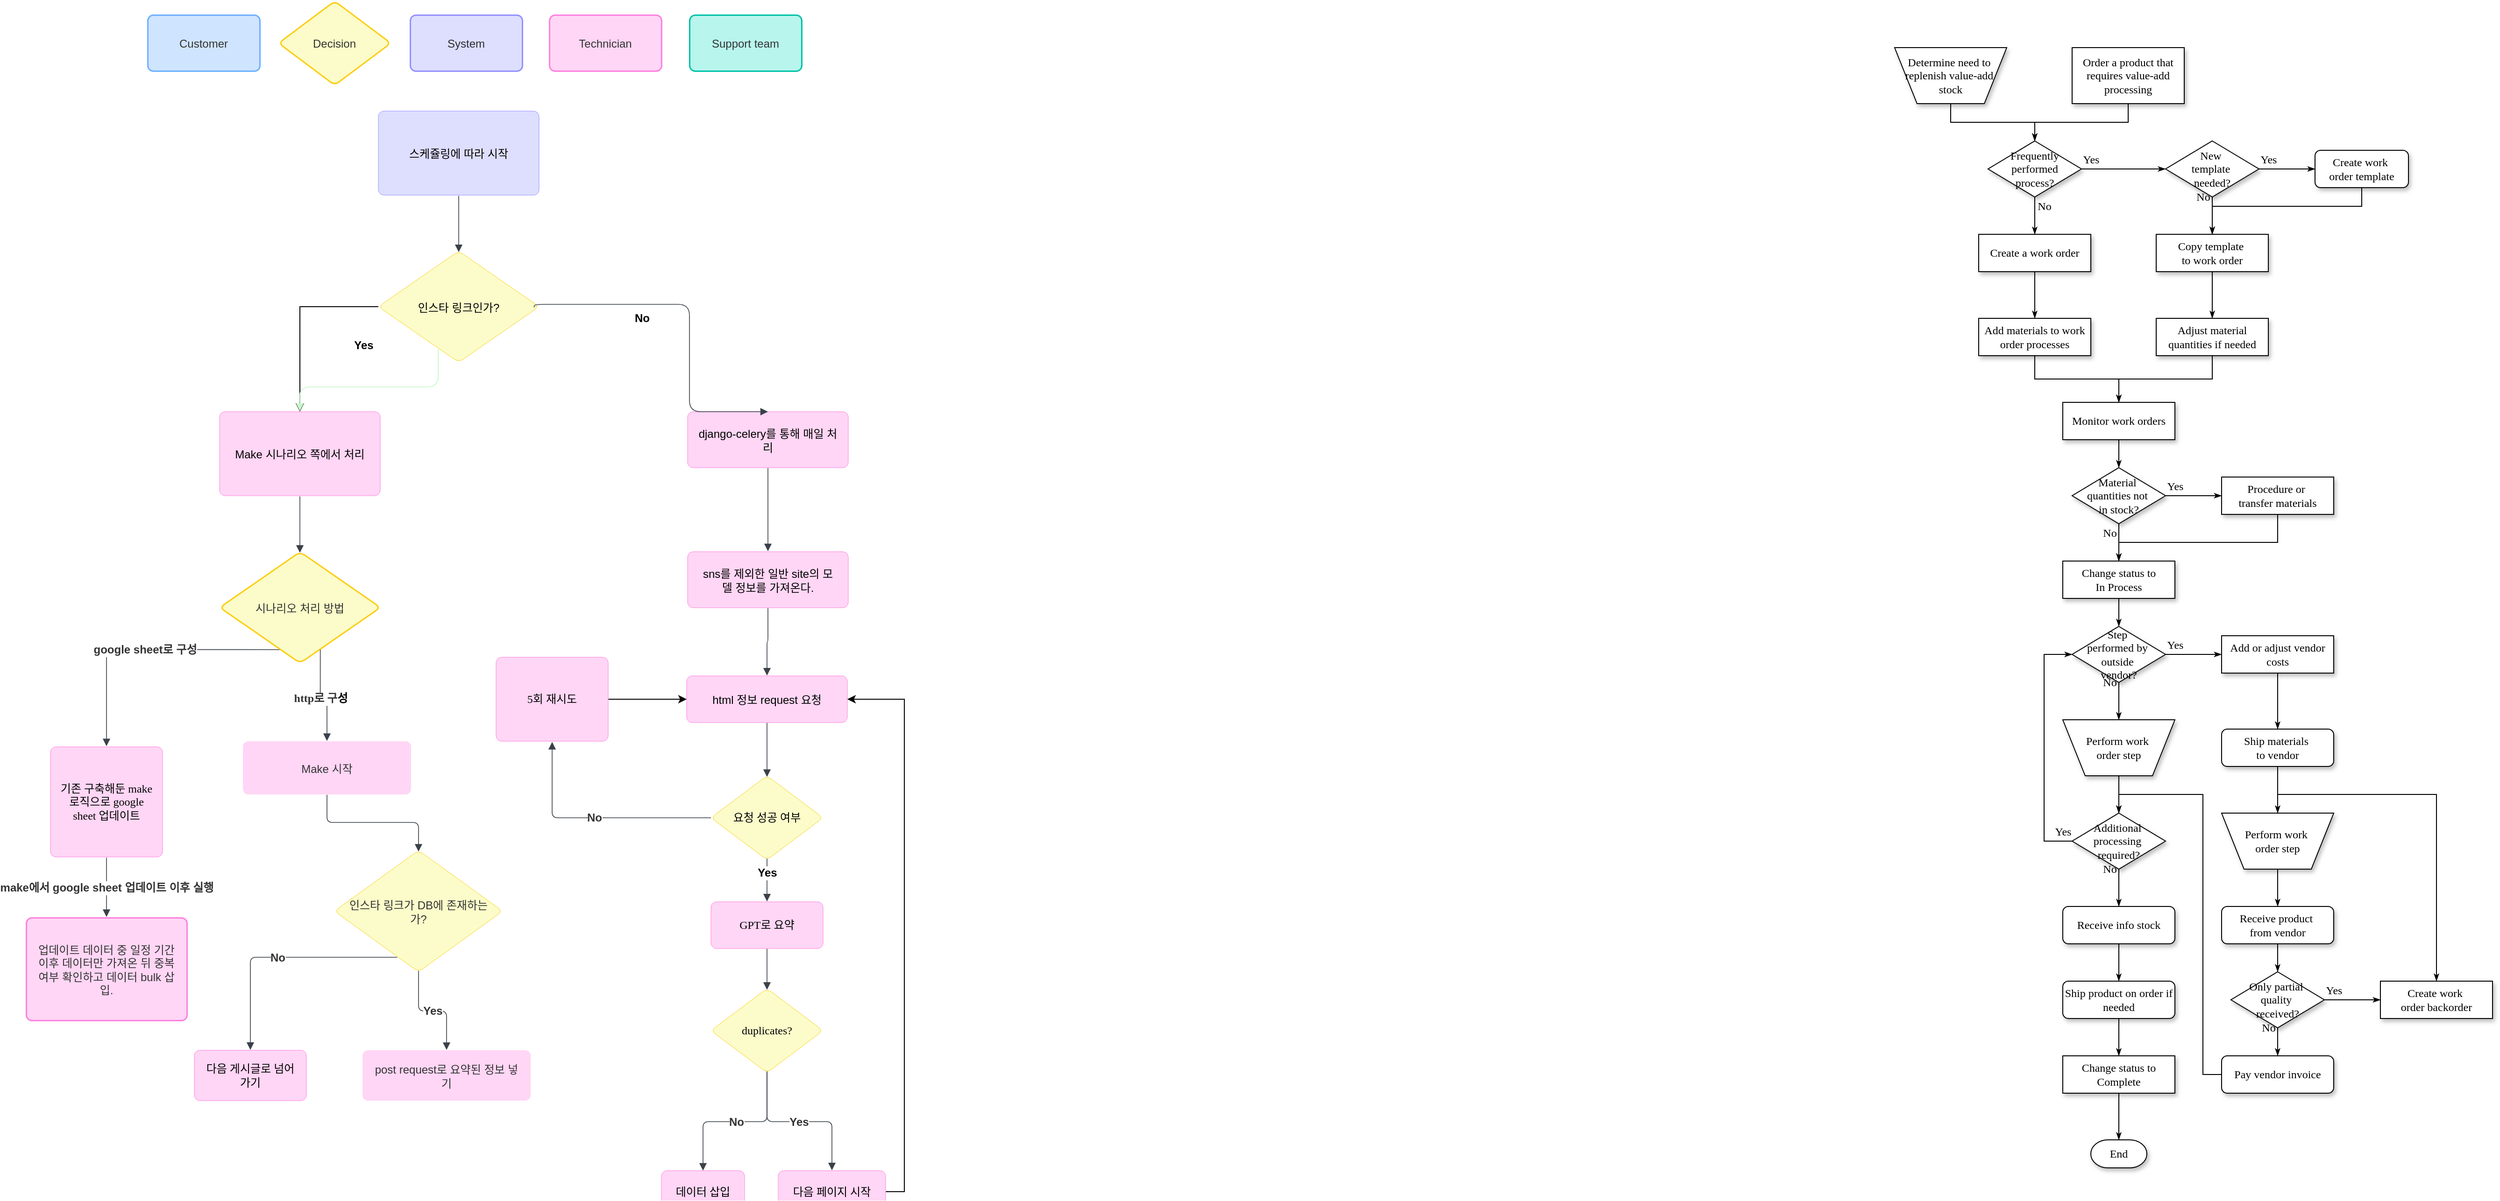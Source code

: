 <mxfile version="24.7.12" pages="3">
  <diagram name="스케쥴링" id="edf60f1a-56cd-e834-aa8a-f176f3a09ee4">
    <mxGraphModel dx="2192" dy="1097" grid="1" gridSize="10" guides="1" tooltips="1" connect="1" arrows="1" fold="1" page="1" pageScale="1" pageWidth="1100" pageHeight="850" background="none" math="0" shadow="0">
      <root>
        <mxCell id="0" />
        <mxCell id="1" parent="0" />
        <mxCell id="h60n3V_Y3-XpyphDbNl4-1" style="edgeStyle=orthogonalEdgeStyle;rounded=0;html=1;labelBackgroundColor=none;startSize=5;endArrow=classicThin;endFill=1;endSize=5;jettySize=auto;orthogonalLoop=1;strokeWidth=1;fontFamily=Verdana;fontSize=12;" parent="1" source="h60n3V_Y3-XpyphDbNl4-2" target="h60n3V_Y3-XpyphDbNl4-7" edge="1">
          <mxGeometry relative="1" as="geometry" />
        </mxCell>
        <mxCell id="h60n3V_Y3-XpyphDbNl4-2" value="Determine need to&amp;nbsp;&lt;div style=&quot;font-size: 12px;&quot;&gt;replenish value-add&amp;nbsp;&lt;/div&gt;&lt;div style=&quot;font-size: 12px;&quot;&gt;stock&lt;/div&gt;" style="shape=trapezoid;whiteSpace=wrap;html=1;rounded=0;shadow=1;labelBackgroundColor=none;strokeWidth=1;fontFamily=Verdana;fontSize=12;align=center;flipV=1;" parent="1" vertex="1">
          <mxGeometry x="1000" y="60" width="120" height="60" as="geometry" />
        </mxCell>
        <mxCell id="h60n3V_Y3-XpyphDbNl4-3" style="edgeStyle=orthogonalEdgeStyle;rounded=0;html=1;labelBackgroundColor=none;startSize=5;endArrow=classicThin;endFill=1;endSize=5;jettySize=auto;orthogonalLoop=1;strokeWidth=1;fontFamily=Verdana;fontSize=12;" parent="1" source="h60n3V_Y3-XpyphDbNl4-4" target="h60n3V_Y3-XpyphDbNl4-7" edge="1">
          <mxGeometry relative="1" as="geometry" />
        </mxCell>
        <mxCell id="h60n3V_Y3-XpyphDbNl4-4" value="Order a product that&lt;div style=&quot;font-size: 12px;&quot;&gt;requires value-add processing&lt;/div&gt;" style="rounded=0;whiteSpace=wrap;html=1;shadow=1;labelBackgroundColor=none;strokeWidth=1;fontFamily=Verdana;fontSize=12;align=center;" parent="1" vertex="1">
          <mxGeometry x="1190" y="60" width="120" height="60" as="geometry" />
        </mxCell>
        <mxCell id="h60n3V_Y3-XpyphDbNl4-5" value="Yes" style="edgeStyle=orthogonalEdgeStyle;rounded=0;html=1;labelBackgroundColor=none;startSize=5;endArrow=classicThin;endFill=1;endSize=5;jettySize=auto;orthogonalLoop=1;strokeWidth=1;fontFamily=Verdana;fontSize=12;" parent="1" source="h60n3V_Y3-XpyphDbNl4-7" target="h60n3V_Y3-XpyphDbNl4-10" edge="1">
          <mxGeometry x="-0.778" y="10" relative="1" as="geometry">
            <mxPoint as="offset" />
          </mxGeometry>
        </mxCell>
        <mxCell id="h60n3V_Y3-XpyphDbNl4-6" value="No" style="edgeStyle=orthogonalEdgeStyle;rounded=0;html=1;labelBackgroundColor=none;startSize=5;endArrow=classicThin;endFill=1;endSize=5;jettySize=auto;orthogonalLoop=1;strokeWidth=1;fontFamily=Verdana;fontSize=12;" parent="1" source="h60n3V_Y3-XpyphDbNl4-7" target="h60n3V_Y3-XpyphDbNl4-14" edge="1">
          <mxGeometry x="-0.5" y="10" relative="1" as="geometry">
            <mxPoint as="offset" />
          </mxGeometry>
        </mxCell>
        <mxCell id="h60n3V_Y3-XpyphDbNl4-7" value="Frequently&lt;div style=&quot;font-size: 12px;&quot;&gt;performed&lt;/div&gt;&lt;div style=&quot;font-size: 12px;&quot;&gt;process?&lt;/div&gt;" style="rhombus;whiteSpace=wrap;html=1;rounded=0;shadow=1;labelBackgroundColor=none;strokeWidth=1;fontFamily=Verdana;fontSize=12;align=center;" parent="1" vertex="1">
          <mxGeometry x="1100" y="160" width="100" height="60" as="geometry" />
        </mxCell>
        <mxCell id="h60n3V_Y3-XpyphDbNl4-8" value="Yes" style="edgeStyle=orthogonalEdgeStyle;rounded=0;html=1;labelBackgroundColor=none;startSize=5;endArrow=classicThin;endFill=1;endSize=5;jettySize=auto;orthogonalLoop=1;strokeWidth=1;fontFamily=Verdana;fontSize=12;" parent="1" source="h60n3V_Y3-XpyphDbNl4-10" target="h60n3V_Y3-XpyphDbNl4-12" edge="1">
          <mxGeometry x="-0.667" y="10" relative="1" as="geometry">
            <mxPoint as="offset" />
          </mxGeometry>
        </mxCell>
        <mxCell id="h60n3V_Y3-XpyphDbNl4-9" value="No" style="edgeStyle=orthogonalEdgeStyle;rounded=0;html=1;labelBackgroundColor=none;startSize=5;endArrow=classicThin;endFill=1;endSize=5;jettySize=auto;orthogonalLoop=1;strokeWidth=1;fontFamily=Verdana;fontSize=12;" parent="1" source="h60n3V_Y3-XpyphDbNl4-10" target="h60n3V_Y3-XpyphDbNl4-16" edge="1">
          <mxGeometry x="-1" y="-10" relative="1" as="geometry">
            <mxPoint x="1340" y="240" as="targetPoint" />
            <Array as="points" />
            <mxPoint as="offset" />
          </mxGeometry>
        </mxCell>
        <mxCell id="h60n3V_Y3-XpyphDbNl4-10" value="New&amp;nbsp;&lt;div style=&quot;font-size: 12px;&quot;&gt;template&amp;nbsp;&lt;/div&gt;&lt;div style=&quot;font-size: 12px;&quot;&gt;needed?&lt;/div&gt;" style="rhombus;whiteSpace=wrap;html=1;rounded=0;shadow=1;labelBackgroundColor=none;strokeWidth=1;fontFamily=Verdana;fontSize=12;align=center;" parent="1" vertex="1">
          <mxGeometry x="1290" y="160" width="100" height="60" as="geometry" />
        </mxCell>
        <mxCell id="h60n3V_Y3-XpyphDbNl4-11" style="edgeStyle=orthogonalEdgeStyle;rounded=0;html=1;labelBackgroundColor=none;startSize=5;endArrow=classicThin;endFill=1;endSize=5;jettySize=auto;orthogonalLoop=1;strokeWidth=1;fontFamily=Verdana;fontSize=12;" parent="1" source="h60n3V_Y3-XpyphDbNl4-12" target="h60n3V_Y3-XpyphDbNl4-16" edge="1">
          <mxGeometry relative="1" as="geometry">
            <Array as="points">
              <mxPoint x="1500" y="230" />
              <mxPoint x="1340" y="230" />
            </Array>
          </mxGeometry>
        </mxCell>
        <mxCell id="h60n3V_Y3-XpyphDbNl4-12" value="Create work&amp;nbsp;&lt;div style=&quot;font-size: 12px;&quot;&gt;order template&lt;/div&gt;" style="rounded=1;whiteSpace=wrap;html=1;shadow=1;labelBackgroundColor=none;strokeWidth=1;fontFamily=Verdana;fontSize=12;align=center;" parent="1" vertex="1">
          <mxGeometry x="1450" y="170" width="100" height="40" as="geometry" />
        </mxCell>
        <mxCell id="h60n3V_Y3-XpyphDbNl4-13" style="edgeStyle=orthogonalEdgeStyle;rounded=0;html=1;labelBackgroundColor=none;startSize=5;endArrow=classicThin;endFill=1;endSize=5;jettySize=auto;orthogonalLoop=1;strokeWidth=1;fontFamily=Verdana;fontSize=12;" parent="1" source="h60n3V_Y3-XpyphDbNl4-14" target="h60n3V_Y3-XpyphDbNl4-18" edge="1">
          <mxGeometry relative="1" as="geometry" />
        </mxCell>
        <mxCell id="h60n3V_Y3-XpyphDbNl4-14" value="Create a work order" style="whiteSpace=wrap;html=1;rounded=0;shadow=1;labelBackgroundColor=none;strokeWidth=1;fontFamily=Verdana;fontSize=12;align=center;" parent="1" vertex="1">
          <mxGeometry x="1090" y="260" width="120" height="40" as="geometry" />
        </mxCell>
        <mxCell id="h60n3V_Y3-XpyphDbNl4-15" style="edgeStyle=orthogonalEdgeStyle;rounded=0;html=1;labelBackgroundColor=none;startSize=5;endArrow=classicThin;endFill=1;endSize=5;jettySize=auto;orthogonalLoop=1;strokeWidth=1;fontFamily=Verdana;fontSize=12;" parent="1" source="h60n3V_Y3-XpyphDbNl4-16" target="h60n3V_Y3-XpyphDbNl4-20" edge="1">
          <mxGeometry relative="1" as="geometry" />
        </mxCell>
        <mxCell id="h60n3V_Y3-XpyphDbNl4-16" value="Copy template&amp;nbsp;&lt;div style=&quot;font-size: 12px;&quot;&gt;to work order&lt;/div&gt;" style="whiteSpace=wrap;html=1;rounded=0;shadow=1;labelBackgroundColor=none;strokeWidth=1;fontFamily=Verdana;fontSize=12;align=center;" parent="1" vertex="1">
          <mxGeometry x="1280" y="260" width="120" height="40" as="geometry" />
        </mxCell>
        <mxCell id="h60n3V_Y3-XpyphDbNl4-17" style="edgeStyle=orthogonalEdgeStyle;rounded=0;html=1;labelBackgroundColor=none;startSize=5;endArrow=classicThin;endFill=1;endSize=5;jettySize=auto;orthogonalLoop=1;strokeWidth=1;fontFamily=Verdana;fontSize=12;" parent="1" source="h60n3V_Y3-XpyphDbNl4-18" target="h60n3V_Y3-XpyphDbNl4-22" edge="1">
          <mxGeometry relative="1" as="geometry" />
        </mxCell>
        <mxCell id="h60n3V_Y3-XpyphDbNl4-18" value="Add materials to work order processes" style="whiteSpace=wrap;html=1;rounded=0;shadow=1;labelBackgroundColor=none;strokeWidth=1;fontFamily=Verdana;fontSize=12;align=center;spacing=6;" parent="1" vertex="1">
          <mxGeometry x="1090" y="350" width="120" height="40" as="geometry" />
        </mxCell>
        <mxCell id="h60n3V_Y3-XpyphDbNl4-19" style="edgeStyle=orthogonalEdgeStyle;rounded=0;html=1;labelBackgroundColor=none;startSize=5;endArrow=classicThin;endFill=1;endSize=5;jettySize=auto;orthogonalLoop=1;strokeWidth=1;fontFamily=Verdana;fontSize=12;" parent="1" source="h60n3V_Y3-XpyphDbNl4-20" target="h60n3V_Y3-XpyphDbNl4-22" edge="1">
          <mxGeometry relative="1" as="geometry" />
        </mxCell>
        <mxCell id="h60n3V_Y3-XpyphDbNl4-20" value="Adjust material quantities if needed" style="whiteSpace=wrap;html=1;rounded=0;shadow=1;labelBackgroundColor=none;strokeWidth=1;fontFamily=Verdana;fontSize=12;align=center;spacing=6;" parent="1" vertex="1">
          <mxGeometry x="1280" y="350" width="120" height="40" as="geometry" />
        </mxCell>
        <mxCell id="h60n3V_Y3-XpyphDbNl4-21" style="edgeStyle=orthogonalEdgeStyle;rounded=0;html=1;labelBackgroundColor=none;startSize=5;endArrow=classicThin;endFill=1;endSize=5;jettySize=auto;orthogonalLoop=1;strokeWidth=1;fontFamily=Verdana;fontSize=12;" parent="1" source="h60n3V_Y3-XpyphDbNl4-22" target="h60n3V_Y3-XpyphDbNl4-25" edge="1">
          <mxGeometry relative="1" as="geometry" />
        </mxCell>
        <mxCell id="h60n3V_Y3-XpyphDbNl4-22" value="Monitor work orders" style="whiteSpace=wrap;html=1;rounded=0;shadow=1;labelBackgroundColor=none;strokeWidth=1;fontFamily=Verdana;fontSize=12;align=center;" parent="1" vertex="1">
          <mxGeometry x="1180" y="440" width="120" height="40" as="geometry" />
        </mxCell>
        <mxCell id="h60n3V_Y3-XpyphDbNl4-23" value="Yes" style="edgeStyle=orthogonalEdgeStyle;rounded=0;html=1;labelBackgroundColor=none;startSize=5;endArrow=classicThin;endFill=1;endSize=5;jettySize=auto;orthogonalLoop=1;strokeWidth=1;fontFamily=Verdana;fontSize=12;" parent="1" source="h60n3V_Y3-XpyphDbNl4-25" target="h60n3V_Y3-XpyphDbNl4-27" edge="1">
          <mxGeometry x="-0.667" y="10" relative="1" as="geometry">
            <mxPoint as="offset" />
          </mxGeometry>
        </mxCell>
        <mxCell id="h60n3V_Y3-XpyphDbNl4-24" value="No" style="edgeStyle=orthogonalEdgeStyle;rounded=0;html=1;labelBackgroundColor=none;startSize=5;endArrow=classicThin;endFill=1;endSize=5;jettySize=auto;orthogonalLoop=1;strokeWidth=1;fontFamily=Verdana;fontSize=12;" parent="1" source="h60n3V_Y3-XpyphDbNl4-25" target="h60n3V_Y3-XpyphDbNl4-29" edge="1">
          <mxGeometry x="-0.5" y="-10" relative="1" as="geometry">
            <mxPoint as="offset" />
          </mxGeometry>
        </mxCell>
        <mxCell id="h60n3V_Y3-XpyphDbNl4-25" value="Material&amp;nbsp;&lt;div style=&quot;font-size: 12px;&quot;&gt;quantities not&amp;nbsp;&lt;/div&gt;&lt;div style=&quot;font-size: 12px;&quot;&gt;in stock?&lt;/div&gt;" style="rhombus;whiteSpace=wrap;html=1;rounded=0;shadow=1;labelBackgroundColor=none;strokeWidth=1;fontFamily=Verdana;fontSize=12;align=center;" parent="1" vertex="1">
          <mxGeometry x="1190" y="510" width="100" height="60" as="geometry" />
        </mxCell>
        <mxCell id="h60n3V_Y3-XpyphDbNl4-26" style="edgeStyle=orthogonalEdgeStyle;rounded=0;html=1;labelBackgroundColor=none;startSize=5;endArrow=classicThin;endFill=1;endSize=5;jettySize=auto;orthogonalLoop=1;strokeWidth=1;fontFamily=Verdana;fontSize=12;" parent="1" source="h60n3V_Y3-XpyphDbNl4-27" target="h60n3V_Y3-XpyphDbNl4-29" edge="1">
          <mxGeometry relative="1" as="geometry">
            <Array as="points">
              <mxPoint x="1410" y="590" />
              <mxPoint x="1240" y="590" />
            </Array>
          </mxGeometry>
        </mxCell>
        <mxCell id="h60n3V_Y3-XpyphDbNl4-27" value="Procedure or&amp;nbsp;&lt;div style=&quot;font-size: 12px;&quot;&gt;transfer materials&lt;/div&gt;" style="whiteSpace=wrap;html=1;rounded=0;shadow=1;labelBackgroundColor=none;strokeWidth=1;fontFamily=Verdana;fontSize=12;align=center;" parent="1" vertex="1">
          <mxGeometry x="1350" y="520" width="120" height="40" as="geometry" />
        </mxCell>
        <mxCell id="h60n3V_Y3-XpyphDbNl4-28" style="edgeStyle=orthogonalEdgeStyle;rounded=0;html=1;labelBackgroundColor=none;startSize=5;endArrow=classicThin;endFill=1;endSize=5;jettySize=auto;orthogonalLoop=1;strokeWidth=1;fontFamily=Verdana;fontSize=12;" parent="1" source="h60n3V_Y3-XpyphDbNl4-29" target="h60n3V_Y3-XpyphDbNl4-32" edge="1">
          <mxGeometry relative="1" as="geometry" />
        </mxCell>
        <mxCell id="h60n3V_Y3-XpyphDbNl4-29" value="Change status to&lt;div style=&quot;font-size: 12px;&quot;&gt;In Process&lt;/div&gt;" style="whiteSpace=wrap;html=1;rounded=0;shadow=1;labelBackgroundColor=none;strokeWidth=1;fontFamily=Verdana;fontSize=12;align=center;" parent="1" vertex="1">
          <mxGeometry x="1180" y="610" width="120" height="40" as="geometry" />
        </mxCell>
        <mxCell id="h60n3V_Y3-XpyphDbNl4-30" value="Yes" style="edgeStyle=orthogonalEdgeStyle;rounded=0;html=1;labelBackgroundColor=none;startSize=5;endArrow=classicThin;endFill=1;endSize=5;jettySize=auto;orthogonalLoop=1;strokeWidth=1;fontFamily=Verdana;fontSize=12;" parent="1" source="h60n3V_Y3-XpyphDbNl4-32" target="h60n3V_Y3-XpyphDbNl4-34" edge="1">
          <mxGeometry x="-0.667" y="10" relative="1" as="geometry">
            <mxPoint as="offset" />
          </mxGeometry>
        </mxCell>
        <mxCell id="h60n3V_Y3-XpyphDbNl4-31" value="No" style="edgeStyle=orthogonalEdgeStyle;rounded=0;html=1;labelBackgroundColor=none;startSize=5;endArrow=classicThin;endFill=1;endSize=5;jettySize=auto;orthogonalLoop=1;strokeWidth=1;fontFamily=Verdana;fontSize=12;" parent="1" source="h60n3V_Y3-XpyphDbNl4-32" target="h60n3V_Y3-XpyphDbNl4-36" edge="1">
          <mxGeometry x="-1" y="-10" relative="1" as="geometry">
            <mxPoint as="offset" />
          </mxGeometry>
        </mxCell>
        <mxCell id="h60n3V_Y3-XpyphDbNl4-32" value="Step&amp;nbsp;&lt;div style=&quot;font-size: 12px;&quot;&gt;performed by&amp;nbsp;&lt;/div&gt;&lt;div style=&quot;font-size: 12px;&quot;&gt;outside&amp;nbsp;&lt;/div&gt;&lt;div style=&quot;font-size: 12px;&quot;&gt;vendor?&lt;/div&gt;" style="rhombus;whiteSpace=wrap;html=1;rounded=0;shadow=1;labelBackgroundColor=none;strokeWidth=1;fontFamily=Verdana;fontSize=12;align=center;" parent="1" vertex="1">
          <mxGeometry x="1190" y="680" width="100" height="60" as="geometry" />
        </mxCell>
        <mxCell id="h60n3V_Y3-XpyphDbNl4-33" style="edgeStyle=orthogonalEdgeStyle;rounded=0;html=1;labelBackgroundColor=none;startSize=5;endArrow=classicThin;endFill=1;endSize=5;jettySize=auto;orthogonalLoop=1;strokeWidth=1;fontFamily=Verdana;fontSize=12;" parent="1" source="h60n3V_Y3-XpyphDbNl4-34" target="h60n3V_Y3-XpyphDbNl4-39" edge="1">
          <mxGeometry relative="1" as="geometry" />
        </mxCell>
        <mxCell id="h60n3V_Y3-XpyphDbNl4-34" value="Add or adjust vendor costs" style="whiteSpace=wrap;html=1;rounded=0;shadow=1;labelBackgroundColor=none;strokeWidth=1;fontFamily=Verdana;fontSize=12;align=center;" parent="1" vertex="1">
          <mxGeometry x="1350" y="690" width="120" height="40" as="geometry" />
        </mxCell>
        <mxCell id="h60n3V_Y3-XpyphDbNl4-35" style="edgeStyle=orthogonalEdgeStyle;rounded=0;html=1;labelBackgroundColor=none;startSize=5;endArrow=classicThin;endFill=1;endSize=5;jettySize=auto;orthogonalLoop=1;strokeWidth=1;fontFamily=Verdana;fontSize=12;" parent="1" source="h60n3V_Y3-XpyphDbNl4-36" target="h60n3V_Y3-XpyphDbNl4-42" edge="1">
          <mxGeometry relative="1" as="geometry" />
        </mxCell>
        <mxCell id="h60n3V_Y3-XpyphDbNl4-36" value="Perform work&amp;nbsp;&lt;div style=&quot;font-size: 12px;&quot;&gt;order step&lt;/div&gt;" style="shape=trapezoid;whiteSpace=wrap;html=1;rounded=0;shadow=1;labelBackgroundColor=none;strokeWidth=1;fontFamily=Verdana;fontSize=12;align=center;flipV=1;" parent="1" vertex="1">
          <mxGeometry x="1180" y="780" width="120" height="60" as="geometry" />
        </mxCell>
        <mxCell id="h60n3V_Y3-XpyphDbNl4-37" style="edgeStyle=orthogonalEdgeStyle;rounded=0;html=1;labelBackgroundColor=none;startSize=5;endArrow=classicThin;endFill=1;endSize=5;jettySize=auto;orthogonalLoop=1;strokeWidth=1;fontFamily=Verdana;fontSize=12;" parent="1" source="h60n3V_Y3-XpyphDbNl4-39" target="h60n3V_Y3-XpyphDbNl4-44" edge="1">
          <mxGeometry relative="1" as="geometry" />
        </mxCell>
        <mxCell id="h60n3V_Y3-XpyphDbNl4-38" style="edgeStyle=orthogonalEdgeStyle;rounded=0;html=1;labelBackgroundColor=none;startSize=5;endArrow=classicThin;endFill=1;endSize=5;jettySize=auto;orthogonalLoop=1;strokeWidth=1;fontFamily=Verdana;fontSize=12;" parent="1" source="h60n3V_Y3-XpyphDbNl4-39" target="h60n3V_Y3-XpyphDbNl4-54" edge="1">
          <mxGeometry relative="1" as="geometry">
            <Array as="points">
              <mxPoint x="1410" y="860" />
              <mxPoint x="1580" y="860" />
            </Array>
          </mxGeometry>
        </mxCell>
        <mxCell id="h60n3V_Y3-XpyphDbNl4-39" value="Ship materials&amp;nbsp;&lt;div style=&quot;font-size: 12px;&quot;&gt;to vendor&lt;/div&gt;" style="rounded=1;whiteSpace=wrap;html=1;shadow=1;labelBackgroundColor=none;strokeWidth=1;fontFamily=Verdana;fontSize=12;align=center;" parent="1" vertex="1">
          <mxGeometry x="1350" y="790" width="120" height="40" as="geometry" />
        </mxCell>
        <mxCell id="h60n3V_Y3-XpyphDbNl4-40" value="Yes" style="edgeStyle=orthogonalEdgeStyle;rounded=0;html=1;labelBackgroundColor=none;startSize=5;endArrow=classicThin;endFill=1;endSize=5;jettySize=auto;orthogonalLoop=1;strokeWidth=1;fontFamily=Verdana;fontSize=12;" parent="1" source="h60n3V_Y3-XpyphDbNl4-42" target="h60n3V_Y3-XpyphDbNl4-32" edge="1">
          <mxGeometry x="-0.692" y="-20" relative="1" as="geometry">
            <Array as="points">
              <mxPoint x="1160" y="910.0" />
              <mxPoint x="1160" y="710" />
            </Array>
            <mxPoint as="offset" />
          </mxGeometry>
        </mxCell>
        <mxCell id="h60n3V_Y3-XpyphDbNl4-41" value="No" style="edgeStyle=orthogonalEdgeStyle;rounded=0;html=1;labelBackgroundColor=none;startSize=5;endArrow=classicThin;endFill=1;endSize=5;jettySize=auto;orthogonalLoop=1;strokeWidth=1;fontFamily=Verdana;fontSize=12;" parent="1" source="h60n3V_Y3-XpyphDbNl4-42" target="h60n3V_Y3-XpyphDbNl4-46" edge="1">
          <mxGeometry x="-1" y="-10" relative="1" as="geometry">
            <mxPoint as="offset" />
          </mxGeometry>
        </mxCell>
        <mxCell id="h60n3V_Y3-XpyphDbNl4-42" value="Additional&amp;nbsp;&lt;div style=&quot;font-size: 12px;&quot;&gt;processing&amp;nbsp;&lt;/div&gt;&lt;div style=&quot;font-size: 12px;&quot;&gt;required?&lt;/div&gt;" style="rhombus;whiteSpace=wrap;html=1;rounded=0;shadow=1;labelBackgroundColor=none;strokeWidth=1;fontFamily=Verdana;fontSize=12;align=center;" parent="1" vertex="1">
          <mxGeometry x="1190" y="880" width="100" height="60" as="geometry" />
        </mxCell>
        <mxCell id="h60n3V_Y3-XpyphDbNl4-43" style="edgeStyle=orthogonalEdgeStyle;rounded=0;html=1;labelBackgroundColor=none;startSize=5;endArrow=classicThin;endFill=1;endSize=5;jettySize=auto;orthogonalLoop=1;strokeWidth=1;fontFamily=Verdana;fontSize=12;" parent="1" source="h60n3V_Y3-XpyphDbNl4-44" target="h60n3V_Y3-XpyphDbNl4-48" edge="1">
          <mxGeometry relative="1" as="geometry" />
        </mxCell>
        <mxCell id="h60n3V_Y3-XpyphDbNl4-44" value="Perform work&amp;nbsp;&lt;div style=&quot;font-size: 12px;&quot;&gt;order step&lt;/div&gt;" style="shape=trapezoid;whiteSpace=wrap;html=1;rounded=0;shadow=1;labelBackgroundColor=none;strokeWidth=1;fontFamily=Verdana;fontSize=12;align=center;flipV=1;" parent="1" vertex="1">
          <mxGeometry x="1350" y="880" width="120" height="60" as="geometry" />
        </mxCell>
        <mxCell id="h60n3V_Y3-XpyphDbNl4-45" style="edgeStyle=orthogonalEdgeStyle;rounded=0;html=1;labelBackgroundColor=none;startSize=5;endArrow=classicThin;endFill=1;endSize=5;jettySize=auto;orthogonalLoop=1;strokeWidth=1;fontFamily=Verdana;fontSize=12;" parent="1" source="h60n3V_Y3-XpyphDbNl4-46" target="h60n3V_Y3-XpyphDbNl4-50" edge="1">
          <mxGeometry relative="1" as="geometry" />
        </mxCell>
        <mxCell id="h60n3V_Y3-XpyphDbNl4-46" value="Receive info stock" style="rounded=1;whiteSpace=wrap;html=1;shadow=1;labelBackgroundColor=none;strokeWidth=1;fontFamily=Verdana;fontSize=12;align=center;" parent="1" vertex="1">
          <mxGeometry x="1180" y="980" width="120" height="40" as="geometry" />
        </mxCell>
        <mxCell id="h60n3V_Y3-XpyphDbNl4-47" style="edgeStyle=orthogonalEdgeStyle;rounded=0;html=1;labelBackgroundColor=none;startSize=5;endArrow=classicThin;endFill=1;endSize=5;jettySize=auto;orthogonalLoop=1;strokeWidth=1;fontFamily=Verdana;fontSize=12;" parent="1" source="h60n3V_Y3-XpyphDbNl4-48" target="h60n3V_Y3-XpyphDbNl4-53" edge="1">
          <mxGeometry relative="1" as="geometry" />
        </mxCell>
        <mxCell id="h60n3V_Y3-XpyphDbNl4-48" value="Receive product&amp;nbsp;&lt;div style=&quot;font-size: 12px;&quot;&gt;from vendor&lt;/div&gt;" style="rounded=1;whiteSpace=wrap;html=1;shadow=1;labelBackgroundColor=none;strokeWidth=1;fontFamily=Verdana;fontSize=12;align=center;" parent="1" vertex="1">
          <mxGeometry x="1350" y="980" width="120" height="40" as="geometry" />
        </mxCell>
        <mxCell id="h60n3V_Y3-XpyphDbNl4-49" style="edgeStyle=orthogonalEdgeStyle;rounded=0;html=1;labelBackgroundColor=none;startSize=5;endArrow=classicThin;endFill=1;endSize=5;jettySize=auto;orthogonalLoop=1;strokeWidth=1;fontFamily=Verdana;fontSize=12;" parent="1" source="h60n3V_Y3-XpyphDbNl4-50" target="h60n3V_Y3-XpyphDbNl4-56" edge="1">
          <mxGeometry relative="1" as="geometry" />
        </mxCell>
        <mxCell id="h60n3V_Y3-XpyphDbNl4-50" value="Ship product on order if needed" style="rounded=1;whiteSpace=wrap;html=1;shadow=1;labelBackgroundColor=none;strokeWidth=1;fontFamily=Verdana;fontSize=12;align=center;" parent="1" vertex="1">
          <mxGeometry x="1180" y="1060" width="120" height="40" as="geometry" />
        </mxCell>
        <mxCell id="h60n3V_Y3-XpyphDbNl4-51" value="No" style="edgeStyle=orthogonalEdgeStyle;rounded=0;html=1;labelBackgroundColor=none;startSize=5;endArrow=classicThin;endFill=1;endSize=5;jettySize=auto;orthogonalLoop=1;strokeWidth=1;fontFamily=Verdana;fontSize=12;" parent="1" source="h60n3V_Y3-XpyphDbNl4-53" target="h60n3V_Y3-XpyphDbNl4-58" edge="1">
          <mxGeometry x="0.2" y="14" relative="1" as="geometry">
            <mxPoint x="-24" y="-10" as="offset" />
          </mxGeometry>
        </mxCell>
        <mxCell id="h60n3V_Y3-XpyphDbNl4-52" value="Yes" style="edgeStyle=orthogonalEdgeStyle;rounded=0;html=1;labelBackgroundColor=none;startSize=5;endArrow=classicThin;endFill=1;endSize=5;jettySize=auto;orthogonalLoop=1;strokeWidth=1;fontFamily=Verdana;fontSize=12;" parent="1" source="h60n3V_Y3-XpyphDbNl4-53" target="h60n3V_Y3-XpyphDbNl4-54" edge="1">
          <mxGeometry x="-0.667" y="10" relative="1" as="geometry">
            <mxPoint as="offset" />
          </mxGeometry>
        </mxCell>
        <mxCell id="h60n3V_Y3-XpyphDbNl4-53" value="Only partial&amp;nbsp;&lt;div style=&quot;font-size: 12px;&quot;&gt;quality&amp;nbsp;&lt;/div&gt;&lt;div style=&quot;font-size: 12px;&quot;&gt;received?&lt;/div&gt;" style="rhombus;whiteSpace=wrap;html=1;rounded=0;shadow=1;labelBackgroundColor=none;strokeWidth=1;fontFamily=Verdana;fontSize=12;align=center;" parent="1" vertex="1">
          <mxGeometry x="1360" y="1050" width="100" height="60" as="geometry" />
        </mxCell>
        <mxCell id="h60n3V_Y3-XpyphDbNl4-54" value="Create work&amp;nbsp;&lt;div style=&quot;font-size: 12px;&quot;&gt;order backorder&lt;/div&gt;" style="whiteSpace=wrap;html=1;rounded=0;shadow=1;labelBackgroundColor=none;strokeWidth=1;fontFamily=Verdana;fontSize=12;align=center;" parent="1" vertex="1">
          <mxGeometry x="1520" y="1060" width="120" height="40" as="geometry" />
        </mxCell>
        <mxCell id="h60n3V_Y3-XpyphDbNl4-55" style="edgeStyle=orthogonalEdgeStyle;rounded=0;html=1;labelBackgroundColor=none;startSize=5;endArrow=classicThin;endFill=1;endSize=5;jettySize=auto;orthogonalLoop=1;strokeWidth=1;fontFamily=Verdana;fontSize=12;" parent="1" source="h60n3V_Y3-XpyphDbNl4-56" target="h60n3V_Y3-XpyphDbNl4-59" edge="1">
          <mxGeometry relative="1" as="geometry" />
        </mxCell>
        <mxCell id="h60n3V_Y3-XpyphDbNl4-56" value="Change status to&lt;div style=&quot;font-size: 12px;&quot;&gt;Complete&lt;/div&gt;" style="whiteSpace=wrap;html=1;rounded=0;shadow=1;labelBackgroundColor=none;strokeWidth=1;fontFamily=Verdana;fontSize=12;align=center;" parent="1" vertex="1">
          <mxGeometry x="1180" y="1140" width="120" height="40" as="geometry" />
        </mxCell>
        <mxCell id="h60n3V_Y3-XpyphDbNl4-57" style="edgeStyle=orthogonalEdgeStyle;rounded=0;html=1;labelBackgroundColor=none;startSize=5;endArrow=classicThin;endFill=1;endSize=5;jettySize=auto;orthogonalLoop=1;strokeWidth=1;fontFamily=Verdana;fontSize=12;" parent="1" source="h60n3V_Y3-XpyphDbNl4-58" target="h60n3V_Y3-XpyphDbNl4-42" edge="1">
          <mxGeometry relative="1" as="geometry">
            <Array as="points">
              <mxPoint x="1330" y="1160" />
              <mxPoint x="1330" y="860" />
              <mxPoint x="1240" y="860" />
            </Array>
          </mxGeometry>
        </mxCell>
        <mxCell id="h60n3V_Y3-XpyphDbNl4-58" value="Pay vendor invoice" style="rounded=1;whiteSpace=wrap;html=1;shadow=1;labelBackgroundColor=none;strokeWidth=1;fontFamily=Verdana;fontSize=12;align=center;" parent="1" vertex="1">
          <mxGeometry x="1350" y="1140" width="120" height="40" as="geometry" />
        </mxCell>
        <mxCell id="h60n3V_Y3-XpyphDbNl4-59" value="End" style="strokeWidth=1;html=1;shape=mxgraph.flowchart.terminator;whiteSpace=wrap;rounded=0;shadow=1;labelBackgroundColor=none;fontFamily=Verdana;fontSize=12;align=center;" parent="1" vertex="1">
          <mxGeometry x="1210" y="1230" width="60" height="30" as="geometry" />
        </mxCell>
        <mxCell id="h60n3V_Y3-XpyphDbNl4-299" value="스케쥴링에 따라 시작" style="html=1;overflow=block;blockSpacing=1;whiteSpace=wrap;fontSize=12;align=center;spacingLeft=8.4;spacingRight=8.4;spacingTop=2.4;spacing=3.6;strokeColor=#9391ff;strokeOpacity=100;fillOpacity=100;rounded=1;absoluteArcSize=1;arcSize=12;fillColor=#dedeff;strokeWidth=NaN;lucidId=Twa_85QtxR6H;" parent="1" vertex="1">
          <mxGeometry x="-623" y="128" width="172" height="90" as="geometry" />
        </mxCell>
        <mxCell id="h60n3V_Y3-XpyphDbNl4-362" style="edgeStyle=orthogonalEdgeStyle;rounded=0;orthogonalLoop=1;jettySize=auto;html=1;exitX=0;exitY=0.5;exitDx=0;exitDy=0;fontSize=12;entryX=0.5;entryY=0;entryDx=0;entryDy=0;" parent="1" source="h60n3V_Y3-XpyphDbNl4-300" target="h60n3V_Y3-XpyphDbNl4-308" edge="1">
          <mxGeometry relative="1" as="geometry">
            <mxPoint x="-780" y="440" as="targetPoint" />
          </mxGeometry>
        </mxCell>
        <mxCell id="h60n3V_Y3-XpyphDbNl4-300" value="인스타 링크인가?" style="html=1;overflow=block;blockSpacing=1;whiteSpace=wrap;rhombus;fontSize=12;fontColor=default;align=center;spacingLeft=8.4;spacingRight=8.4;spacingTop=2.4;spacing=3.6;strokeColor=#fcce14;strokeOpacity=100;fillOpacity=100;rounded=1;absoluteArcSize=1;arcSize=12;fillColor=#fcfcca;strokeWidth=NaN;lucidId=Twa_O-tT11z.;" parent="1" vertex="1">
          <mxGeometry x="-623" y="278" width="172" height="119" as="geometry" />
        </mxCell>
        <mxCell id="h60n3V_Y3-XpyphDbNl4-301" value="django-celery를 통해 매일 처리" style="html=1;overflow=block;blockSpacing=1;whiteSpace=wrap;fontSize=12;align=center;spacingLeft=8.4;spacingRight=8.4;spacingTop=2.4;spacing=3.6;strokeColor=#ff80df;strokeOpacity=100;fillOpacity=100;rounded=1;absoluteArcSize=1;arcSize=12;fillColor=#ffd6f5;strokeWidth=NaN;lucidId=Twa__QR-OJl-;" parent="1" vertex="1">
          <mxGeometry x="-292" y="450" width="172" height="60" as="geometry" />
        </mxCell>
        <mxCell id="h60n3V_Y3-XpyphDbNl4-302" value="" style="html=1;jettySize=18;whiteSpace=wrap;fontSize=12;strokeColor=#3a414a;strokeOpacity=100;strokeWidth=0.8;rounded=1;arcSize=24;edgeStyle=orthogonalEdgeStyle;startArrow=none;endArrow=block;endFill=1;exitX=0.5;exitY=1.008;exitPerimeter=0;entryX=0.5;entryY=0.009;entryPerimeter=0;lucidId=Twa_yVmM.Qg3;" parent="1" source="h60n3V_Y3-XpyphDbNl4-299" target="h60n3V_Y3-XpyphDbNl4-300" edge="1">
          <mxGeometry width="100" height="100" relative="1" as="geometry">
            <Array as="points" />
          </mxGeometry>
        </mxCell>
        <mxCell id="h60n3V_Y3-XpyphDbNl4-303" value="" style="html=1;jettySize=18;whiteSpace=wrap;fontSize=12;fontColor=default;fontStyle=1;align=center;strokeColor=#c3f7c8;strokeOpacity=100;strokeWidth=0.8;rounded=1;arcSize=24;edgeStyle=orthogonalEdgeStyle;startArrow=none;endArrow=block;endFill=1;exitX=0.373;exitY=0.881;exitPerimeter=0;entryX=0.5;entryY=-0.008;entryPerimeter=0;lucidId=Twa_y7D.WmxG;" parent="1" source="h60n3V_Y3-XpyphDbNl4-300" target="h60n3V_Y3-XpyphDbNl4-308" edge="1">
          <mxGeometry width="100" height="100" relative="1" as="geometry">
            <Array as="points" />
          </mxGeometry>
        </mxCell>
        <mxCell id="h60n3V_Y3-XpyphDbNl4-304" value="Yes" style="text;html=1;resizable=0;labelBackgroundColor=default;align=center;verticalAlign=middle;fontStyle=1;fontColor=default;fontSize=12;" parent="h60n3V_Y3-XpyphDbNl4-303" vertex="1">
          <mxGeometry relative="1" as="geometry">
            <mxPoint x="-14" y="-45" as="offset" />
          </mxGeometry>
        </mxCell>
        <mxCell id="h60n3V_Y3-XpyphDbNl4-305" value="" style="html=1;jettySize=18;whiteSpace=wrap;fontSize=12;fontColor=default;fontStyle=1;align=center;strokeColor=#3a414a;strokeOpacity=100;strokeWidth=0.8;rounded=1;arcSize=24;edgeStyle=orthogonalEdgeStyle;startArrow=none;endArrow=block;endFill=1;exitX=0.627;exitY=0.881;exitPerimeter=0;entryX=0.5;entryY=0;lucidId=Twa_dBFkao2a;entryDx=0;entryDy=0;" parent="1" target="h60n3V_Y3-XpyphDbNl4-301" edge="1">
          <mxGeometry width="100" height="100" relative="1" as="geometry">
            <Array as="points">
              <mxPoint x="-456" y="335" />
              <mxPoint x="-290" y="335" />
              <mxPoint x="-290" y="450" />
            </Array>
            <mxPoint x="-456.156" y="338.199" as="sourcePoint" />
            <mxPoint x="-236" y="404.64" as="targetPoint" />
          </mxGeometry>
        </mxCell>
        <mxCell id="h60n3V_Y3-XpyphDbNl4-306" value="No" style="text;html=1;resizable=0;labelBackgroundColor=default;align=center;verticalAlign=middle;fontStyle=1;fontColor=default;fontSize=12;" parent="h60n3V_Y3-XpyphDbNl4-305" vertex="1">
          <mxGeometry relative="1" as="geometry">
            <mxPoint x="-51" as="offset" />
          </mxGeometry>
        </mxCell>
        <mxCell id="h60n3V_Y3-XpyphDbNl4-308" value="Make 시나리오 쪽에서 처리" style="html=1;overflow=block;blockSpacing=1;whiteSpace=wrap;fontSize=12;align=center;spacingLeft=8.4;spacingRight=8.4;spacingTop=2.4;spacing=3.6;strokeColor=#ff80df;strokeOpacity=100;fillOpacity=100;rounded=1;absoluteArcSize=1;arcSize=12;fillColor=#ffd6f5;strokeWidth=NaN;lucidId=1Ma_ER_8HpqC;" parent="1" vertex="1">
          <mxGeometry x="-793" y="450" width="172" height="90" as="geometry" />
        </mxCell>
        <mxCell id="h60n3V_Y3-XpyphDbNl4-309" value="시나리오 처리 방법" style="html=1;overflow=block;blockSpacing=1;whiteSpace=wrap;rhombus;fontSize=12;fontColor=#333333;align=center;spacingLeft=8.4;spacingRight=8.4;spacingTop=2.4;spacing=3.6;strokeColor=#fcce14;strokeOpacity=100;fillOpacity=100;rounded=1;absoluteArcSize=1;arcSize=12;fillColor=#fcfcca;strokeWidth=1.5;lucidId=fPa_n0Sr~VEI;" parent="1" vertex="1">
          <mxGeometry x="-793" y="600" width="172" height="119" as="geometry" />
        </mxCell>
        <mxCell id="h60n3V_Y3-XpyphDbNl4-310" value="" style="html=1;jettySize=18;whiteSpace=wrap;fontSize=12;strokeColor=#3a414a;strokeOpacity=100;strokeWidth=0.8;rounded=1;arcSize=12;edgeStyle=orthogonalEdgeStyle;startArrow=none;endArrow=block;endFill=1;exitX=0.5;exitY=1.008;exitPerimeter=0;entryX=0.5;entryY=0.009;entryPerimeter=0;lucidId=kPa_5Dbtlm~L;" parent="1" source="h60n3V_Y3-XpyphDbNl4-308" target="h60n3V_Y3-XpyphDbNl4-309" edge="1">
          <mxGeometry width="100" height="100" relative="1" as="geometry">
            <Array as="points" />
          </mxGeometry>
        </mxCell>
        <mxCell id="h60n3V_Y3-XpyphDbNl4-311" value="업데이트 데이터 중 일정 기간 이후 데이터만 가져온 뒤 중복 여부 확인하고 데이터 bulk 삽입." style="html=1;overflow=block;blockSpacing=1;whiteSpace=wrap;fontSize=12;fontColor=#333333;align=center;spacingLeft=8.4;spacingRight=8.4;spacingTop=2.4;spacing=3.6;strokeColor=#ff80df;strokeOpacity=100;fillOpacity=100;rounded=1;absoluteArcSize=1;arcSize=12;fillColor=#ffd6f5;strokeWidth=1.5;lucidId=YPa_IS6eAiJd;" parent="1" vertex="1">
          <mxGeometry x="-1000" y="992" width="172" height="110" as="geometry" />
        </mxCell>
        <mxCell id="h60n3V_Y3-XpyphDbNl4-312" value="" style="html=1;jettySize=18;whiteSpace=wrap;fontSize=12;fontFamily=Liberation Serif;fontColor=#333333;fontStyle=1;strokeColor=#3a414a;strokeOpacity=100;strokeWidth=0.8;rounded=1;arcSize=12;edgeStyle=orthogonalEdgeStyle;startArrow=none;endArrow=block;endFill=1;exitX=0.627;exitY=0.881;exitPerimeter=0;entryX=0.5;entryY=-0.006;entryPerimeter=0;lucidId=6Pa_B_xISTCe;" parent="1" source="h60n3V_Y3-XpyphDbNl4-309" target="h60n3V_Y3-XpyphDbNl4-320" edge="1">
          <mxGeometry width="100" height="100" relative="1" as="geometry">
            <Array as="points" />
          </mxGeometry>
        </mxCell>
        <mxCell id="h60n3V_Y3-XpyphDbNl4-313" value="&lt;div style=&quot;display: flex; justify-content: center; text-align: center; align-items: baseline; font-size: 12px; line-height: 1.25; margin-top: -2px;&quot;&gt;&lt;span style=&quot;font-size: 12px;&quot;&gt;&lt;span style=&quot;font-size: 12px; color: rgb(51, 51, 51); font-weight: bold; font-family: &amp;quot;Liberation Serif&amp;quot;;&quot;&gt;http로 구&lt;/span&gt;&lt;span style=&quot;font-size: 12px; font-weight: bold; font-family: &amp;quot;Liberation Serif&amp;quot;;&quot;&gt;성&lt;/span&gt;&lt;/span&gt;&lt;/div&gt;" style="text;html=1;resizable=0;labelBackgroundColor=default;align=center;verticalAlign=middle;fontFamily=Liberation Serif;fontSize=12;" parent="h60n3V_Y3-XpyphDbNl4-312" vertex="1">
          <mxGeometry relative="1" as="geometry" />
        </mxCell>
        <mxCell id="h60n3V_Y3-XpyphDbNl4-314" value="" style="html=1;jettySize=18;whiteSpace=wrap;overflow=block;blockSpacing=1;fontSize=12;fontFamily=Liberation Serif;strokeColor=#3a414a;strokeOpacity=100;strokeWidth=0.8;rounded=1;arcSize=12;edgeStyle=orthogonalEdgeStyle;startArrow=none;endArrow=block;endFill=1;exitX=0.373;exitY=0.881;exitPerimeter=0;entryX=0.5;entryY=-0.006;entryPerimeter=0;lucidId=dQa_PlJsAjxJ;" parent="1" source="h60n3V_Y3-XpyphDbNl4-309" target="h60n3V_Y3-XpyphDbNl4-325" edge="1">
          <mxGeometry width="100" height="100" relative="1" as="geometry">
            <Array as="points" />
          </mxGeometry>
        </mxCell>
        <mxCell id="h60n3V_Y3-XpyphDbNl4-315" value="google sheet로 구성" style="text;html=1;resizable=0;labelBackgroundColor=default;align=center;verticalAlign=middle;fontStyle=1;fontColor=#333333;fontSize=12;" parent="h60n3V_Y3-XpyphDbNl4-314" vertex="1">
          <mxGeometry relative="1" as="geometry" />
        </mxCell>
        <mxCell id="h60n3V_Y3-XpyphDbNl4-316" value="인스타 링크가 DB에 존재하는가? " style="html=1;overflow=block;blockSpacing=1;whiteSpace=wrap;rhombus;fontSize=12;fontColor=#333333;align=center;spacingLeft=8.4;spacingRight=8.4;spacingTop=2.4;spacing=3.8;strokeColor=#fcce14;strokeOpacity=100;fillOpacity=100;rounded=1;absoluteArcSize=1;arcSize=12;fillColor=#fcfcca;strokeWidth=NaN;lucidId=6Va_PYnjcVJM;" parent="1" vertex="1">
          <mxGeometry x="-670" y="920" width="180" height="130" as="geometry" />
        </mxCell>
        <mxCell id="h60n3V_Y3-XpyphDbNl4-317" value="" style="html=1;jettySize=18;whiteSpace=wrap;fontSize=12;fontFamily=Liberation Serif;fontColor=#333333;fontStyle=1;strokeColor=#3a414a;strokeOpacity=100;strokeWidth=0.8;rounded=1;arcSize=12;edgeStyle=orthogonalEdgeStyle;startArrow=none;endArrow=block;endFill=1;exitX=0.5;exitY=0.991;exitPerimeter=0;entryX=0.5;entryY=-0.006;entryPerimeter=0;lucidId=wWa_nT1nB~XF;" parent="1" source="h60n3V_Y3-XpyphDbNl4-316" target="h60n3V_Y3-XpyphDbNl4-319" edge="1">
          <mxGeometry width="100" height="100" relative="1" as="geometry">
            <Array as="points" />
          </mxGeometry>
        </mxCell>
        <mxCell id="h60n3V_Y3-XpyphDbNl4-318" value="Yes" style="text;html=1;resizable=0;labelBackgroundColor=default;align=center;verticalAlign=middle;fontStyle=1;fontColor=#333333;fontSize=12;" parent="h60n3V_Y3-XpyphDbNl4-317" vertex="1">
          <mxGeometry relative="1" as="geometry" />
        </mxCell>
        <mxCell id="h60n3V_Y3-XpyphDbNl4-319" value="post request로 요약된 정보 넣기" style="html=1;overflow=block;blockSpacing=1;whiteSpace=wrap;fontSize=12;fontColor=#333333;align=center;spacingLeft=8.4;spacingRight=8.4;spacingTop=2.4;spacing=3.8;strokeColor=none;strokeOpacity=100;fillOpacity=100;rounded=1;absoluteArcSize=1;arcSize=12;fillColor=#ffd6f5;strokeWidth=NaN;lucidId=wWa_gd4JG9Ot;" parent="1" vertex="1">
          <mxGeometry x="-640" y="1134" width="180" height="54" as="geometry" />
        </mxCell>
        <mxCell id="h60n3V_Y3-XpyphDbNl4-320" value="Make 시작" style="html=1;overflow=block;blockSpacing=1;whiteSpace=wrap;fontSize=12;fontColor=#333333;align=center;spacingLeft=8.4;spacingRight=8.4;spacingTop=2.4;spacing=3.8;strokeColor=none;strokeOpacity=100;fillOpacity=100;rounded=1;absoluteArcSize=1;arcSize=12;fillColor=#ffd6f5;strokeWidth=NaN;lucidId=KYa_tOaSOFqW;" parent="1" vertex="1">
          <mxGeometry x="-768" y="803" width="180" height="57" as="geometry" />
        </mxCell>
        <mxCell id="h60n3V_Y3-XpyphDbNl4-321" value="" style="html=1;jettySize=18;whiteSpace=wrap;fontSize=12;strokeColor=#3a414a;strokeOpacity=100;strokeWidth=0.8;rounded=1;arcSize=12;edgeStyle=orthogonalEdgeStyle;startArrow=none;endArrow=block;endFill=1;exitX=0.5;exitY=1.006;exitPerimeter=0;entryX=0.5;entryY=0.009;entryPerimeter=0;lucidId=cZa_NjFlJvX6;" parent="1" source="h60n3V_Y3-XpyphDbNl4-320" target="h60n3V_Y3-XpyphDbNl4-316" edge="1">
          <mxGeometry width="100" height="100" relative="1" as="geometry">
            <Array as="points" />
          </mxGeometry>
        </mxCell>
        <mxCell id="h60n3V_Y3-XpyphDbNl4-322" value="" style="html=1;jettySize=18;whiteSpace=wrap;fontSize=12;fontFamily=Liberation Serif;fontColor=#333333;fontStyle=1;strokeColor=#3a414a;strokeOpacity=100;strokeWidth=0.8;rounded=1;arcSize=12;edgeStyle=orthogonalEdgeStyle;startArrow=none;endArrow=block;endFill=1;exitX=0.373;exitY=0.88;exitPerimeter=0;entryX=0.5;entryY=-0.008;entryPerimeter=0;lucidId=h0a_r2KYJ2LM;" parent="1" source="h60n3V_Y3-XpyphDbNl4-316" target="h60n3V_Y3-XpyphDbNl4-324" edge="1">
          <mxGeometry width="100" height="100" relative="1" as="geometry">
            <Array as="points" />
          </mxGeometry>
        </mxCell>
        <mxCell id="h60n3V_Y3-XpyphDbNl4-323" value="No" style="text;html=1;resizable=0;labelBackgroundColor=default;align=center;verticalAlign=middle;fontStyle=1;fontColor=#333333;fontSize=12;" parent="h60n3V_Y3-XpyphDbNl4-322" vertex="1">
          <mxGeometry relative="1" as="geometry" />
        </mxCell>
        <mxCell id="h60n3V_Y3-XpyphDbNl4-324" value="다음 게시글로 넘어가기" style="html=1;overflow=block;blockSpacing=1;whiteSpace=wrap;fontSize=12;fontFamily=Liberation Serif;spacing=9;strokeColor=#ff80df;strokeOpacity=100;fillOpacity=100;rounded=1;absoluteArcSize=1;arcSize=12;fillColor=#ffd6f5;strokeWidth=NaN;lucidId=r0a_AdXmPHzA;" parent="1" vertex="1">
          <mxGeometry x="-820" y="1134" width="120" height="54" as="geometry" />
        </mxCell>
        <mxCell id="h60n3V_Y3-XpyphDbNl4-325" value="기존 구축해둔 make 로직으로 google sheet 업데이트" style="html=1;overflow=block;blockSpacing=1;whiteSpace=wrap;fontSize=12;fontFamily=Liberation Serif;spacing=9;strokeColor=#ff80df;strokeOpacity=100;fillOpacity=100;rounded=1;absoluteArcSize=1;arcSize=12;fillColor=#ffd6f5;strokeWidth=NaN;lucidId=E2a_nUtEATgs;" parent="1" vertex="1">
          <mxGeometry x="-974" y="809" width="120" height="118" as="geometry" />
        </mxCell>
        <mxCell id="h60n3V_Y3-XpyphDbNl4-326" value="" style="html=1;jettySize=18;whiteSpace=wrap;fontSize=12;strokeColor=#3a414a;strokeOpacity=100;strokeWidth=0.8;rounded=1;arcSize=12;edgeStyle=orthogonalEdgeStyle;startArrow=none;endArrow=block;endFill=1;exitX=0.5;exitY=1.006;exitPerimeter=0;entryX=0.5;entryY=-0.007;entryPerimeter=0;lucidId=e3a_oD5_fBAO;" parent="1" source="h60n3V_Y3-XpyphDbNl4-325" target="h60n3V_Y3-XpyphDbNl4-311" edge="1">
          <mxGeometry width="100" height="100" relative="1" as="geometry">
            <Array as="points" />
          </mxGeometry>
        </mxCell>
        <mxCell id="h60n3V_Y3-XpyphDbNl4-327" value="make에서 google sheet 업데이트 이후 실행" style="text;html=1;resizable=0;labelBackgroundColor=default;align=center;verticalAlign=middle;fontStyle=1;fontColor=#333333;fontSize=12;" parent="h60n3V_Y3-XpyphDbNl4-326" vertex="1">
          <mxGeometry relative="1" as="geometry" />
        </mxCell>
        <mxCell id="h60n3V_Y3-XpyphDbNl4-328" value="" style="html=1;jettySize=18;whiteSpace=wrap;fontSize=12;strokeColor=#3a414a;strokeOpacity=100;strokeWidth=0.8;rounded=1;arcSize=12;edgeStyle=orthogonalEdgeStyle;startArrow=none;endArrow=block;endFill=1;exitX=0.5;exitY=1.008;exitPerimeter=0;entryX=0.5;entryY=-0.008;entryPerimeter=0;lucidId=a_a_2JQ9Lne7;" parent="1" source="h60n3V_Y3-XpyphDbNl4-301" target="h60n3V_Y3-XpyphDbNl4-329" edge="1">
          <mxGeometry width="100" height="100" relative="1" as="geometry">
            <Array as="points" />
          </mxGeometry>
        </mxCell>
        <UserObject label="sns를 제외한 일반 site의 모델 정보를 가져온다." Notes="crawl_site 모델 필요&#xa;name&#xa;url&#xa;selector&#xa;pagination(type[query,path], format:ex) /{page}, page={page})" id="h60n3V_Y3-XpyphDbNl4-329">
          <mxCell style="html=1;overflow=block;blockSpacing=1;whiteSpace=wrap;fontSize=12;align=center;spacingLeft=8.4;spacingRight=8.4;spacingTop=2.4;spacing=3.6;strokeColor=#ff80df;strokeOpacity=100;fillOpacity=100;rounded=1;absoluteArcSize=1;arcSize=12;fillColor=#ffd6f5;strokeWidth=NaN;lucidId=a_a_WjPJtKlo;" parent="1" vertex="1">
            <mxGeometry x="-292" y="600" width="172" height="60" as="geometry" />
          </mxCell>
        </UserObject>
        <mxCell id="h60n3V_Y3-XpyphDbNl4-330" value="" style="html=1;jettySize=18;whiteSpace=wrap;fontSize=12;strokeColor=#3a414a;strokeOpacity=100;strokeWidth=0.8;rounded=1;arcSize=12;edgeStyle=orthogonalEdgeStyle;startArrow=none;endArrow=block;endFill=1;exitX=0.5;exitY=1.008;exitPerimeter=0;entryX=0.5;entryY=-0.008;entryPerimeter=0;lucidId=Oab_YPTMP9fb;" parent="1" source="h60n3V_Y3-XpyphDbNl4-329" target="h60n3V_Y3-XpyphDbNl4-331" edge="1">
          <mxGeometry width="100" height="100" relative="1" as="geometry">
            <Array as="points" />
          </mxGeometry>
        </mxCell>
        <mxCell id="h60n3V_Y3-XpyphDbNl4-331" value="html 정보 request 요청" style="html=1;overflow=block;blockSpacing=1;whiteSpace=wrap;fontSize=12;align=center;spacingLeft=8.4;spacingRight=8.4;spacingTop=2.4;spacing=3.6;strokeColor=#ff80df;strokeOpacity=100;fillOpacity=100;rounded=1;absoluteArcSize=1;arcSize=12;fillColor=#ffd6f5;strokeWidth=NaN;lucidId=Oab_eIXQXN6i;" parent="1" vertex="1">
          <mxGeometry x="-293" y="733" width="172" height="50" as="geometry" />
        </mxCell>
        <mxCell id="h60n3V_Y3-XpyphDbNl4-332" value="요청 성공 여부" style="html=1;overflow=block;blockSpacing=1;whiteSpace=wrap;rhombus;fontSize=12;fontFamily=Liberation Serif;spacing=3.8;strokeColor=#fcce14;strokeOpacity=100;fillOpacity=100;rounded=1;absoluteArcSize=1;arcSize=12;fillColor=#fcfcca;strokeWidth=NaN;lucidId=qbb_XIhSL3Si;" parent="1" vertex="1">
          <mxGeometry x="-267" y="840" width="120" height="90" as="geometry" />
        </mxCell>
        <mxCell id="h60n3V_Y3-XpyphDbNl4-333" value="" style="html=1;jettySize=18;whiteSpace=wrap;fontSize=12;strokeColor=#3a414a;strokeOpacity=100;strokeWidth=0.8;rounded=1;arcSize=12;edgeStyle=orthogonalEdgeStyle;startArrow=none;endArrow=block;endFill=1;exitX=0.5;exitY=1.008;exitPerimeter=0;entryX=0.5;entryY=0.014;entryPerimeter=0;lucidId=vbb_fnVw~Lj_;" parent="1" source="h60n3V_Y3-XpyphDbNl4-331" target="h60n3V_Y3-XpyphDbNl4-332" edge="1">
          <mxGeometry width="100" height="100" relative="1" as="geometry">
            <Array as="points" />
          </mxGeometry>
        </mxCell>
        <mxCell id="h60n3V_Y3-XpyphDbNl4-334" value="" style="html=1;jettySize=18;whiteSpace=wrap;fontSize=12;fontFamily=Liberation Serif;fontColor=#333333;fontStyle=1;strokeColor=#3a414a;strokeOpacity=100;strokeWidth=0.8;rounded=1;arcSize=12;edgeStyle=orthogonalEdgeStyle;startArrow=none;endArrow=block;endFill=1;exitX=0;exitY=0.5;entryX=0.5;entryY=1.008;entryPerimeter=0;lucidId=Dbb_qk1pL5lx;exitDx=0;exitDy=0;" parent="1" source="h60n3V_Y3-XpyphDbNl4-332" target="h60n3V_Y3-XpyphDbNl4-336" edge="1">
          <mxGeometry width="100" height="100" relative="1" as="geometry">
            <Array as="points">
              <mxPoint x="-437" y="885" />
            </Array>
          </mxGeometry>
        </mxCell>
        <mxCell id="h60n3V_Y3-XpyphDbNl4-335" value="No" style="text;html=1;resizable=0;labelBackgroundColor=default;align=center;verticalAlign=middle;fontStyle=1;fontColor=#333333;fontSize=12;" parent="h60n3V_Y3-XpyphDbNl4-334" vertex="1">
          <mxGeometry relative="1" as="geometry" />
        </mxCell>
        <mxCell id="Lx4imsUk2JHRe6yTygNz-40" style="edgeStyle=orthogonalEdgeStyle;rounded=0;orthogonalLoop=1;jettySize=auto;html=1;exitX=1;exitY=0.5;exitDx=0;exitDy=0;entryX=0;entryY=0.5;entryDx=0;entryDy=0;fontFamily=Helvetica;fontSize=12;fontColor=default;" parent="1" source="h60n3V_Y3-XpyphDbNl4-336" target="h60n3V_Y3-XpyphDbNl4-331" edge="1">
          <mxGeometry relative="1" as="geometry" />
        </mxCell>
        <mxCell id="h60n3V_Y3-XpyphDbNl4-336" value="5회 재시도" style="html=1;overflow=block;blockSpacing=1;whiteSpace=wrap;fontSize=12;fontFamily=Liberation Serif;spacing=9;strokeColor=#ff80df;strokeOpacity=100;fillOpacity=100;rounded=1;absoluteArcSize=1;arcSize=12;fillColor=#ffd6f5;strokeWidth=NaN;lucidId=acb_KqdaUz5b;" parent="1" vertex="1">
          <mxGeometry x="-497" y="713" width="120" height="90" as="geometry" />
        </mxCell>
        <mxCell id="h60n3V_Y3-XpyphDbNl4-338" value="GPT로 요약" style="html=1;overflow=block;blockSpacing=1;whiteSpace=wrap;fontSize=12;fontFamily=Liberation Serif;spacing=9;strokeColor=#ff80df;strokeOpacity=100;fillOpacity=100;rounded=1;absoluteArcSize=1;arcSize=12;fillColor=#ffd6f5;strokeWidth=NaN;lucidId=Adb_96gvNgXP;" parent="1" vertex="1">
          <mxGeometry x="-267" y="975" width="120" height="50" as="geometry" />
        </mxCell>
        <mxCell id="h60n3V_Y3-XpyphDbNl4-339" value="" style="html=1;jettySize=18;whiteSpace=wrap;fontSize=12;strokeColor=#3a414a;strokeOpacity=100;strokeWidth=0.8;rounded=1;arcSize=12;edgeStyle=orthogonalEdgeStyle;startArrow=none;endArrow=block;endFill=1;exitX=0.5;exitY=0.986;exitPerimeter=0;entryX=0.5;entryY=-0.008;entryPerimeter=0;lucidId=Ddb_sPi.dvF1;" parent="1" source="h60n3V_Y3-XpyphDbNl4-332" target="h60n3V_Y3-XpyphDbNl4-338" edge="1">
          <mxGeometry width="100" height="100" relative="1" as="geometry">
            <Array as="points" />
          </mxGeometry>
        </mxCell>
        <mxCell id="h60n3V_Y3-XpyphDbNl4-340" value="Yes" style="text;html=1;resizable=0;labelBackgroundColor=default;align=center;verticalAlign=middle;fontStyle=1;fontSize=12;" parent="h60n3V_Y3-XpyphDbNl4-339" vertex="1">
          <mxGeometry x="-0.343" relative="1" as="geometry" />
        </mxCell>
        <mxCell id="h60n3V_Y3-XpyphDbNl4-341" value="" style="html=1;jettySize=18;whiteSpace=wrap;fontSize=12;strokeColor=#3a414a;strokeOpacity=100;strokeWidth=0.8;rounded=1;arcSize=12;edgeStyle=orthogonalEdgeStyle;startArrow=none;endArrow=block;endFill=1;exitX=0.5;exitY=1.008;exitPerimeter=0;entryX=0.5;entryY=0.014;entryPerimeter=0;lucidId=Kfb_D5ncPBD9;" parent="1" source="h60n3V_Y3-XpyphDbNl4-338" target="h60n3V_Y3-XpyphDbNl4-342" edge="1">
          <mxGeometry width="100" height="100" relative="1" as="geometry">
            <Array as="points" />
          </mxGeometry>
        </mxCell>
        <mxCell id="h60n3V_Y3-XpyphDbNl4-342" value="duplicates?" style="html=1;overflow=block;blockSpacing=1;whiteSpace=wrap;rhombus;fontSize=12;fontFamily=Liberation Serif;spacing=3.8;strokeColor=#fcce14;strokeOpacity=100;fillOpacity=100;rounded=1;absoluteArcSize=1;arcSize=12;fillColor=#fcfcca;strokeWidth=NaN;lucidId=Mfb_MmH-eRbS;" parent="1" vertex="1">
          <mxGeometry x="-267" y="1068" width="120" height="90" as="geometry" />
        </mxCell>
        <mxCell id="h60n3V_Y3-XpyphDbNl4-343" value="" style="html=1;jettySize=18;whiteSpace=wrap;fontSize=12;fontFamily=Liberation Serif;fontColor=#333333;fontStyle=1;strokeColor=#3a414a;strokeOpacity=100;strokeWidth=0.8;rounded=1;arcSize=12;edgeStyle=orthogonalEdgeStyle;startArrow=none;endArrow=block;endFill=1;exitX=0.5;exitY=0.986;exitPerimeter=0;entryX=0.5;entryY=-0.008;entryPerimeter=0;lucidId=Yfb_RSzkndqH;" parent="1" source="h60n3V_Y3-XpyphDbNl4-342" target="h60n3V_Y3-XpyphDbNl4-345" edge="1">
          <mxGeometry width="100" height="100" relative="1" as="geometry">
            <Array as="points" />
          </mxGeometry>
        </mxCell>
        <mxCell id="h60n3V_Y3-XpyphDbNl4-344" value="Yes" style="text;html=1;resizable=0;labelBackgroundColor=default;align=center;verticalAlign=middle;fontStyle=1;fontColor=#333333;fontSize=12;" parent="h60n3V_Y3-XpyphDbNl4-343" vertex="1">
          <mxGeometry relative="1" as="geometry" />
        </mxCell>
        <mxCell id="Lx4imsUk2JHRe6yTygNz-38" style="edgeStyle=orthogonalEdgeStyle;rounded=0;orthogonalLoop=1;jettySize=auto;html=1;exitX=1;exitY=0.5;exitDx=0;exitDy=0;entryX=1;entryY=0.5;entryDx=0;entryDy=0;fontFamily=Helvetica;fontSize=12;fontColor=default;" parent="1" source="h60n3V_Y3-XpyphDbNl4-345" target="h60n3V_Y3-XpyphDbNl4-331" edge="1">
          <mxGeometry relative="1" as="geometry" />
        </mxCell>
        <mxCell id="h60n3V_Y3-XpyphDbNl4-345" value="다음 페이지 시작" style="html=1;overflow=block;blockSpacing=1;whiteSpace=wrap;fontSize=12;fontFamily=Liberation Serif;spacing=9;strokeColor=#ff80df;strokeOpacity=100;fillOpacity=100;rounded=1;absoluteArcSize=1;arcSize=12;fillColor=#ffd6f5;strokeWidth=NaN;lucidId=Zfb_lQWUY75C;" parent="1" vertex="1">
          <mxGeometry x="-195" y="1263" width="115" height="45" as="geometry" />
        </mxCell>
        <mxCell id="h60n3V_Y3-XpyphDbNl4-346" value="" style="html=1;jettySize=18;whiteSpace=wrap;fontSize=12;fontFamily=Liberation Serif;fontColor=#333333;fontStyle=1;strokeColor=#3a414a;strokeOpacity=100;strokeWidth=0.8;rounded=1;arcSize=12;edgeStyle=orthogonalEdgeStyle;startArrow=none;endArrow=block;endFill=1;exitX=0.5;exitY=0.986;exitPerimeter=0;lucidId=ggb_DOCWC9tE;" parent="1" source="h60n3V_Y3-XpyphDbNl4-342" target="h60n3V_Y3-XpyphDbNl4-348" edge="1">
          <mxGeometry width="100" height="100" relative="1" as="geometry">
            <Array as="points" />
            <mxPoint x="-336" y="1263" as="targetPoint" />
          </mxGeometry>
        </mxCell>
        <mxCell id="h60n3V_Y3-XpyphDbNl4-347" value="No" style="text;html=1;resizable=0;labelBackgroundColor=default;align=center;verticalAlign=middle;fontStyle=1;fontColor=#333333;fontSize=12;" parent="h60n3V_Y3-XpyphDbNl4-346" vertex="1">
          <mxGeometry relative="1" as="geometry" />
        </mxCell>
        <mxCell id="h60n3V_Y3-XpyphDbNl4-348" value="데이터 삽입" style="html=1;overflow=block;blockSpacing=1;whiteSpace=wrap;fontSize=12;fontFamily=Liberation Serif;spacing=9;strokeColor=#ff80df;strokeOpacity=100;fillOpacity=100;rounded=1;absoluteArcSize=1;arcSize=12;fillColor=#ffd6f5;strokeWidth=NaN;lucidId=igb_i8YCvoJF;" parent="1" vertex="1">
          <mxGeometry x="-320" y="1263" width="89" height="45" as="geometry" />
        </mxCell>
        <mxCell id="Lx4imsUk2JHRe6yTygNz-9" value="Customer" style="html=1;overflow=block;blockSpacing=1;whiteSpace=wrap;fontSize=12;fontColor=#333333;align=center;spacingLeft=8.4;spacingRight=8.4;spacingTop=2.4;spacing=3.6;strokeColor=#6db1ff;strokeOpacity=100;fillOpacity=100;rounded=1;absoluteArcSize=1;arcSize=12;fillColor=#cfe4ff;strokeWidth=1.5;lucidId=QEb_.zxC__Ga;" parent="1" vertex="1">
          <mxGeometry x="-870" y="25" width="120" height="60" as="geometry" />
        </mxCell>
        <mxCell id="Lx4imsUk2JHRe6yTygNz-10" value="Decision" style="html=1;overflow=block;blockSpacing=1;whiteSpace=wrap;rhombus;fontSize=12;fontColor=#333333;align=center;spacingLeft=8.4;spacingRight=8.4;spacingTop=2.4;spacing=3.6;strokeColor=#fcce14;strokeOpacity=100;fillOpacity=100;rounded=1;absoluteArcSize=1;arcSize=12;fillColor=#fcfcca;strokeWidth=1.5;lucidId=REb_99ZYc0bC;" parent="1" vertex="1">
          <mxGeometry x="-730" y="10" width="120" height="90" as="geometry" />
        </mxCell>
        <mxCell id="Lx4imsUk2JHRe6yTygNz-11" value="System" style="html=1;overflow=block;blockSpacing=1;whiteSpace=wrap;fontSize=12;fontColor=#282c33;align=center;spacingLeft=8.4;spacingRight=8.4;spacingTop=2.4;spacing=3.6;strokeColor=#9391ff;strokeOpacity=100;fillOpacity=100;rounded=1;absoluteArcSize=1;arcSize=12;fillColor=#dedeff;strokeWidth=1.5;lucidId=UEb_Uj5wWWNo;" parent="1" vertex="1">
          <mxGeometry x="-589" y="25" width="120" height="60" as="geometry" />
        </mxCell>
        <mxCell id="Lx4imsUk2JHRe6yTygNz-12" value="Technician" style="html=1;overflow=block;blockSpacing=1;whiteSpace=wrap;fontSize=12;fontColor=#333333;align=center;spacingLeft=8.4;spacingRight=8.4;spacingTop=2.4;spacing=3.6;strokeColor=#ff80df;strokeOpacity=100;fillOpacity=100;rounded=1;absoluteArcSize=1;arcSize=12;fillColor=#ffd6f5;strokeWidth=1.5;lucidId=WEb_~m_cG89U;" parent="1" vertex="1">
          <mxGeometry x="-440" y="25" width="120" height="60" as="geometry" />
        </mxCell>
        <mxCell id="Lx4imsUk2JHRe6yTygNz-13" value="Support team" style="html=1;overflow=block;blockSpacing=1;whiteSpace=wrap;fontSize=12;fontColor=#333333;align=center;spacingLeft=8.4;spacingRight=8.4;spacingTop=2.4;spacing=3.6;strokeColor=#00c2a8;strokeOpacity=100;fillOpacity=100;rounded=1;absoluteArcSize=1;arcSize=12;fillColor=#b8f5ed;strokeWidth=1.5;lucidId=ZEb_KaOEvbZO;" parent="1" vertex="1">
          <mxGeometry x="-290" y="25" width="120" height="60" as="geometry" />
        </mxCell>
      </root>
    </mxGraphModel>
  </diagram>
  <diagram id="TUKLu1GFxpbMlyV0Bmtk" name="방문">
    <mxGraphModel dx="1919" dy="1097" grid="1" gridSize="10" guides="1" tooltips="1" connect="1" arrows="1" fold="1" page="1" pageScale="1" pageWidth="827" pageHeight="1169" math="0" shadow="0">
      <root>
        <mxCell id="0" />
        <mxCell id="1" parent="0" />
        <mxCell id="IZQBoXWRmYbKJY-bDFFr-3" value="" style="edgeStyle=orthogonalEdgeStyle;rounded=0;orthogonalLoop=1;jettySize=auto;html=1;" parent="1" source="iaPub9wGcrJUKnFpRysP-1" target="IZQBoXWRmYbKJY-bDFFr-1" edge="1">
          <mxGeometry relative="1" as="geometry" />
        </mxCell>
        <mxCell id="iaPub9wGcrJUKnFpRysP-1" value="Customer" style="html=1;overflow=block;blockSpacing=1;whiteSpace=wrap;fontSize=12;fontColor=#333333;align=center;spacingLeft=8.4;spacingRight=8.4;spacingTop=2.4;spacing=3.6;strokeColor=#6db1ff;strokeOpacity=100;fillOpacity=100;rounded=1;absoluteArcSize=1;arcSize=12;fillColor=#cfe4ff;strokeWidth=1.5;lucidId=uhb_kY6-6tLA;" parent="1" vertex="1">
          <mxGeometry x="-332.5" width="127" height="61" as="geometry" />
        </mxCell>
        <mxCell id="iaPub9wGcrJUKnFpRysP-3" value="&lt;div style=&quot;&quot;&gt;&lt;span style=&quot;background-color: initial;&quot;&gt;1.링크 or 사이트명&lt;/span&gt;&lt;br&gt;&lt;/div&gt;" style="html=1;overflow=block;blockSpacing=1;whiteSpace=wrap;fontSize=12;fontFamily=Liberation Serif;spacing=9;strokeColor=#9391ff;strokeOpacity=100;fillOpacity=100;rounded=1;absoluteArcSize=1;arcSize=12;fillColor=#dedeff;strokeWidth=NaN;lucidId=Ihb_cbET7bbj;align=left;" parent="1" vertex="1">
          <mxGeometry x="-329" y="430" width="120" height="55" as="geometry" />
        </mxCell>
        <mxCell id="iaPub9wGcrJUKnFpRysP-4" value="" style="html=1;jettySize=18;whiteSpace=wrap;fontSize=12;strokeColor=#3a414a;strokeOpacity=100;strokeWidth=0.8;rounded=1;arcSize=12;edgeStyle=orthogonalEdgeStyle;startArrow=none;endArrow=block;endFill=1;exitX=0.5;exitY=1.008;exitPerimeter=0;lucidId=Tjb_KUBp9KXl;" parent="1" source="iaPub9wGcrJUKnFpRysP-3" target="iaPub9wGcrJUKnFpRysP-13" edge="1">
          <mxGeometry width="100" height="100" relative="1" as="geometry">
            <Array as="points" />
            <mxPoint x="-269" y="521.26" as="targetPoint" />
          </mxGeometry>
        </mxCell>
        <mxCell id="iaPub9wGcrJUKnFpRysP-8" style="edgeStyle=orthogonalEdgeStyle;rounded=0;orthogonalLoop=1;jettySize=auto;html=1;exitX=0.5;exitY=1;exitDx=0;exitDy=0;fontSize=12;" parent="1" source="iaPub9wGcrJUKnFpRysP-9" target="iaPub9wGcrJUKnFpRysP-16" edge="1">
          <mxGeometry relative="1" as="geometry">
            <mxPoint x="-8" y="1890" as="targetPoint" />
          </mxGeometry>
        </mxCell>
        <mxCell id="DqU4mNXrjUH-EOX-IF5u-13" style="edgeStyle=orthogonalEdgeStyle;rounded=0;orthogonalLoop=1;jettySize=auto;html=1;entryX=1;entryY=0.5;entryDx=0;entryDy=0;" edge="1" parent="1" source="DqU4mNXrjUH-EOX-IF5u-8" target="iaPub9wGcrJUKnFpRysP-13">
          <mxGeometry relative="1" as="geometry">
            <Array as="points">
              <mxPoint x="340" y="1455" />
              <mxPoint x="340" y="734" />
            </Array>
          </mxGeometry>
        </mxCell>
        <mxCell id="DqU4mNXrjUH-EOX-IF5u-14" value="아니요" style="edgeLabel;html=1;align=center;verticalAlign=middle;resizable=0;points=[];" vertex="1" connectable="0" parent="DqU4mNXrjUH-EOX-IF5u-13">
          <mxGeometry x="-0.792" y="-1" relative="1" as="geometry">
            <mxPoint as="offset" />
          </mxGeometry>
        </mxCell>
        <mxCell id="iaPub9wGcrJUKnFpRysP-9" value="입력한 정보 기준으로 페이지 크롤링 후 결과 보여주기&lt;br&gt;## 결과는 예쁜 table로" style="html=1;overflow=block;blockSpacing=1;whiteSpace=wrap;fontSize=12;fontFamily=Liberation Serif;spacing=9;strokeColor=#ff80df;strokeOpacity=100;fillOpacity=100;rounded=1;absoluteArcSize=1;arcSize=12;fillColor=#ffd6f5;strokeWidth=NaN;lucidId=Mkb_L96TIuhI;" parent="1" vertex="1">
          <mxGeometry x="-138" y="1690" width="169" height="80" as="geometry" />
        </mxCell>
        <mxCell id="iaPub9wGcrJUKnFpRysP-12" style="edgeStyle=orthogonalEdgeStyle;rounded=0;orthogonalLoop=1;jettySize=auto;html=1;exitX=0.5;exitY=1;exitDx=0;exitDy=0;fontFamily=Helvetica;fontSize=12;fontColor=default;" parent="1" source="iaPub9wGcrJUKnFpRysP-13" target="iaPub9wGcrJUKnFpRysP-19" edge="1">
          <mxGeometry relative="1" as="geometry">
            <mxPoint x="-44" y="822" as="targetPoint" />
          </mxGeometry>
        </mxCell>
        <mxCell id="iaPub9wGcrJUKnFpRysP-13" value="사이트 목록 리스트를 보여주고, 선택해서 크롤링 예시 보여주기" style="html=1;overflow=block;blockSpacing=1;whiteSpace=wrap;fontSize=12;fontFamily=Liberation Serif;spacing=9;strokeColor=#ff80df;strokeOpacity=100;fillOpacity=100;rounded=1;absoluteArcSize=1;arcSize=12;fillColor=#ffd6f5;strokeWidth=NaN;lucidId=Tkb_s4UyWof5;" parent="1" vertex="1">
          <mxGeometry x="-124" y="695" width="160" height="78" as="geometry" />
        </mxCell>
        <mxCell id="iaPub9wGcrJUKnFpRysP-14" value="" style="edgeStyle=orthogonalEdgeStyle;rounded=0;orthogonalLoop=1;jettySize=auto;html=1;" parent="1" source="iaPub9wGcrJUKnFpRysP-16" edge="1">
          <mxGeometry relative="1" as="geometry">
            <mxPoint x="-210" y="1920.0" as="targetPoint" />
          </mxGeometry>
        </mxCell>
        <mxCell id="iaPub9wGcrJUKnFpRysP-15" value="네" style="edgeLabel;html=1;align=center;verticalAlign=middle;resizable=0;points=[];" parent="iaPub9wGcrJUKnFpRysP-14" vertex="1" connectable="0">
          <mxGeometry x="-0.043" y="1" relative="1" as="geometry">
            <mxPoint as="offset" />
          </mxGeometry>
        </mxCell>
        <mxCell id="iaPub9wGcrJUKnFpRysP-16" value="고객 수집 &lt;br&gt;요청" style="rhombus;whiteSpace=wrap;html=1;fillColor=#fcfcca;strokeColor=#d6b656;fontSize=12;" parent="1" vertex="1">
          <mxGeometry x="-98" y="1810" width="89" height="80" as="geometry" />
        </mxCell>
        <mxCell id="IZQBoXWRmYbKJY-bDFFr-9" value="" style="edgeStyle=orthogonalEdgeStyle;rounded=0;orthogonalLoop=1;jettySize=auto;html=1;" parent="1" source="iaPub9wGcrJUKnFpRysP-17" target="IZQBoXWRmYbKJY-bDFFr-8" edge="1">
          <mxGeometry relative="1" as="geometry" />
        </mxCell>
        <mxCell id="iaPub9wGcrJUKnFpRysP-17" value="1. 수집 주기 &lt;br&gt;2. 새 데이터 알림 여부" style="html=1;overflow=block;blockSpacing=1;whiteSpace=wrap;fontSize=12;fontColor=#282c33;align=left;spacingLeft=8.4;spacingRight=8.4;spacingTop=2.4;spacing=3.6;strokeColor=#9391ff;strokeOpacity=100;fillOpacity=100;rounded=1;absoluteArcSize=1;arcSize=12;fillColor=#dedeff;strokeWidth=1.5;lucidId=UEb_Uj5wWWNo;" parent="1" vertex="1">
          <mxGeometry x="-284" y="2082" width="150" height="60" as="geometry" />
        </mxCell>
        <mxCell id="iaPub9wGcrJUKnFpRysP-18" value="" style="edgeStyle=orthogonalEdgeStyle;rounded=0;orthogonalLoop=1;jettySize=auto;html=1;fontFamily=Helvetica;fontSize=12;fontColor=#333333;entryX=0.5;entryY=0;entryDx=0;entryDy=0;" parent="1" source="iaPub9wGcrJUKnFpRysP-19" target="iaPub9wGcrJUKnFpRysP-23" edge="1">
          <mxGeometry relative="1" as="geometry">
            <mxPoint x="-43.5" y="943" as="targetPoint" />
          </mxGeometry>
        </mxCell>
        <mxCell id="iaPub9wGcrJUKnFpRysP-19" value="유료 구독 후&lt;br&gt;나만의 사이트를&lt;br&gt;모아 보시겠습니까?" style="html=1;overflow=block;blockSpacing=1;whiteSpace=wrap;fontSize=12;fontColor=#282c33;align=center;spacingLeft=8.4;spacingRight=8.4;spacingTop=2.4;spacing=3.6;strokeColor=#9391ff;strokeOpacity=100;fillOpacity=100;rounded=1;absoluteArcSize=1;arcSize=12;fillColor=#dedeff;strokeWidth=1.5;lucidId=UEb_Uj5wWWNo;" parent="1" vertex="1">
          <mxGeometry x="-111" y="813" width="135" height="60" as="geometry" />
        </mxCell>
        <mxCell id="iaPub9wGcrJUKnFpRysP-20" value="yes" style="edgeStyle=orthogonalEdgeStyle;rounded=0;orthogonalLoop=1;jettySize=auto;html=1;fontFamily=Helvetica;fontSize=12;fontColor=#333333;" parent="1" source="iaPub9wGcrJUKnFpRysP-23" target="iaPub9wGcrJUKnFpRysP-25" edge="1">
          <mxGeometry relative="1" as="geometry" />
        </mxCell>
        <mxCell id="iaPub9wGcrJUKnFpRysP-21" value="" style="edgeStyle=orthogonalEdgeStyle;rounded=0;orthogonalLoop=1;jettySize=auto;html=1;fontFamily=Helvetica;fontSize=12;fontColor=#333333;" parent="1" source="iaPub9wGcrJUKnFpRysP-23" target="iaPub9wGcrJUKnFpRysP-27" edge="1">
          <mxGeometry relative="1" as="geometry">
            <mxPoint x="28" y="1042" as="targetPoint" />
          </mxGeometry>
        </mxCell>
        <mxCell id="iaPub9wGcrJUKnFpRysP-22" value="no" style="edgeLabel;html=1;align=center;verticalAlign=middle;resizable=0;points=[];rounded=1;strokeColor=#ff80df;strokeWidth=1.5;spacingLeft=8.4;spacingRight=8.4;spacingTop=2.4;spacing=3.6;arcSize=12;fontFamily=Helvetica;fontSize=12;fontColor=#333333;fillColor=#ffd6f5;" parent="iaPub9wGcrJUKnFpRysP-21" vertex="1" connectable="0">
          <mxGeometry x="0.215" y="1" relative="1" as="geometry">
            <mxPoint as="offset" />
          </mxGeometry>
        </mxCell>
        <mxCell id="iaPub9wGcrJUKnFpRysP-23" value="구독 동의 여부" style="rhombus;whiteSpace=wrap;html=1;fillColor=#fcfcca;strokeColor=#d6b656;fontSize=12;" parent="1" vertex="1">
          <mxGeometry x="-89" y="922" width="90" height="80" as="geometry" />
        </mxCell>
        <mxCell id="iaPub9wGcrJUKnFpRysP-24" value="" style="edgeStyle=orthogonalEdgeStyle;rounded=0;orthogonalLoop=1;jettySize=auto;html=1;fontFamily=Helvetica;fontSize=12;fontColor=#333333;" parent="1" source="iaPub9wGcrJUKnFpRysP-25" target="iaPub9wGcrJUKnFpRysP-33" edge="1">
          <mxGeometry relative="1" as="geometry" />
        </mxCell>
        <mxCell id="iaPub9wGcrJUKnFpRysP-25" value="로그인 페이지 이동 + redirect_uri=결제페이지" style="html=1;overflow=block;blockSpacing=1;whiteSpace=wrap;fontSize=12;fontColor=#333333;align=center;spacingLeft=8.4;spacingRight=8.4;spacingTop=2.4;spacing=3.6;strokeColor=#ff80df;strokeOpacity=100;fillOpacity=100;rounded=1;absoluteArcSize=1;arcSize=12;fillColor=#ffd6f5;strokeWidth=1.5;lucidId=WEb_~m_cG89U;" parent="1" vertex="1">
          <mxGeometry x="-190" y="1051" width="120" height="60" as="geometry" />
        </mxCell>
        <mxCell id="iaPub9wGcrJUKnFpRysP-26" value="" style="edgeStyle=orthogonalEdgeStyle;rounded=0;orthogonalLoop=1;jettySize=auto;html=1;fontFamily=Helvetica;fontSize=12;fontColor=#333333;" parent="1" source="iaPub9wGcrJUKnFpRysP-27" target="iaPub9wGcrJUKnFpRysP-30" edge="1">
          <mxGeometry relative="1" as="geometry" />
        </mxCell>
        <mxCell id="iaPub9wGcrJUKnFpRysP-27" value="다른 사용자가 모아 놓은 사이트를 보시겠습니까?" style="html=1;overflow=block;blockSpacing=1;whiteSpace=wrap;fontSize=12;fontColor=#282c33;align=center;spacingLeft=8.4;spacingRight=8.4;spacingTop=2.4;spacing=3.6;strokeColor=#9391ff;strokeOpacity=100;fillOpacity=100;rounded=1;absoluteArcSize=1;arcSize=12;fillColor=#dedeff;strokeWidth=1.5;lucidId=UEb_Uj5wWWNo;" parent="1" vertex="1">
          <mxGeometry x="-18" y="1051" width="148" height="60" as="geometry" />
        </mxCell>
        <mxCell id="iaPub9wGcrJUKnFpRysP-28" value="yes" style="edgeStyle=orthogonalEdgeStyle;rounded=0;orthogonalLoop=1;jettySize=auto;html=1;fontFamily=Helvetica;fontSize=12;fontColor=#333333;" parent="1" source="iaPub9wGcrJUKnFpRysP-30" target="iaPub9wGcrJUKnFpRysP-31" edge="1">
          <mxGeometry relative="1" as="geometry" />
        </mxCell>
        <mxCell id="iaPub9wGcrJUKnFpRysP-29" value="no" style="edgeStyle=orthogonalEdgeStyle;rounded=0;orthogonalLoop=1;jettySize=auto;html=1;fontFamily=Helvetica;fontSize=12;fontColor=#333333;" parent="1" source="iaPub9wGcrJUKnFpRysP-30" target="iaPub9wGcrJUKnFpRysP-32" edge="1">
          <mxGeometry relative="1" as="geometry" />
        </mxCell>
        <mxCell id="iaPub9wGcrJUKnFpRysP-30" value="Decision" style="html=1;overflow=block;blockSpacing=1;whiteSpace=wrap;rhombus;fontSize=12;fontColor=#333333;align=center;spacingLeft=8.4;spacingRight=8.4;spacingTop=2.4;spacing=3.6;strokeColor=#fcce14;strokeOpacity=100;fillOpacity=100;rounded=1;absoluteArcSize=1;arcSize=12;fillColor=#fcfcca;strokeWidth=1.5;lucidId=REb_99ZYc0bC;" parent="1" vertex="1">
          <mxGeometry x="-4" y="1138" width="120" height="90" as="geometry" />
        </mxCell>
        <mxCell id="DqU4mNXrjUH-EOX-IF5u-17" style="edgeStyle=orthogonalEdgeStyle;rounded=0;orthogonalLoop=1;jettySize=auto;html=1;" edge="1" parent="1" source="iaPub9wGcrJUKnFpRysP-31" target="DqU4mNXrjUH-EOX-IF5u-8">
          <mxGeometry relative="1" as="geometry" />
        </mxCell>
        <mxCell id="iaPub9wGcrJUKnFpRysP-31" value="큐레이션 페이지 이동" style="html=1;overflow=block;blockSpacing=1;whiteSpace=wrap;fontSize=12;fontColor=#333333;align=left;spacingLeft=8.4;spacingRight=8.4;spacingTop=2.4;spacing=3.6;strokeColor=#ff80df;strokeOpacity=100;fillOpacity=100;rounded=1;absoluteArcSize=1;arcSize=12;fillColor=#ffd6f5;strokeWidth=1.5;lucidId=WEb_~m_cG89U;" parent="1" vertex="1">
          <mxGeometry x="-136" y="1298" width="162" height="53" as="geometry" />
        </mxCell>
        <mxCell id="iaPub9wGcrJUKnFpRysP-32" value="소중한 의견 요청&lt;br&gt;페이지 이동" style="html=1;overflow=block;blockSpacing=1;whiteSpace=wrap;fontSize=12;fontColor=#333333;align=center;spacingLeft=8.4;spacingRight=8.4;spacingTop=2.4;spacing=3.6;strokeColor=#ff80df;strokeOpacity=100;fillOpacity=100;rounded=1;absoluteArcSize=1;arcSize=12;fillColor=#ffd6f5;strokeWidth=1.5;lucidId=WEb_~m_cG89U;" parent="1" vertex="1">
          <mxGeometry x="66" y="1292.5" width="160" height="60" as="geometry" />
        </mxCell>
        <mxCell id="iaPub9wGcrJUKnFpRysP-33" value="결제 페이지 이동" style="html=1;overflow=block;blockSpacing=1;whiteSpace=wrap;fontSize=12;fontColor=#333333;align=center;spacingLeft=8.4;spacingRight=8.4;spacingTop=2.4;spacing=3.6;strokeColor=#ff80df;strokeOpacity=100;fillOpacity=100;rounded=1;absoluteArcSize=1;arcSize=12;fillColor=#ffd6f5;strokeWidth=1.5;lucidId=WEb_~m_cG89U;" parent="1" vertex="1">
          <mxGeometry x="-190" y="1144" width="120" height="60" as="geometry" />
        </mxCell>
        <mxCell id="IZQBoXWRmYbKJY-bDFFr-5" value="" style="edgeStyle=orthogonalEdgeStyle;rounded=0;orthogonalLoop=1;jettySize=auto;html=1;" parent="1" source="IZQBoXWRmYbKJY-bDFFr-10" target="IZQBoXWRmYbKJY-bDFFr-4" edge="1">
          <mxGeometry relative="1" as="geometry" />
        </mxCell>
        <mxCell id="IZQBoXWRmYbKJY-bDFFr-12" value="No" style="edgeLabel;html=1;align=center;verticalAlign=middle;resizable=0;points=[];" parent="IZQBoXWRmYbKJY-bDFFr-5" vertex="1" connectable="0">
          <mxGeometry x="-0.354" y="-1" relative="1" as="geometry">
            <mxPoint as="offset" />
          </mxGeometry>
        </mxCell>
        <mxCell id="IZQBoXWRmYbKJY-bDFFr-1" value="랜딩페이지 접속" style="html=1;overflow=block;blockSpacing=1;whiteSpace=wrap;fontSize=12;fontColor=#333333;align=center;spacingLeft=8.4;spacingRight=8.4;spacingTop=2.4;spacing=3.6;strokeColor=#ff80df;strokeOpacity=100;fillOpacity=100;rounded=1;absoluteArcSize=1;arcSize=12;fillColor=#ffd6f5;strokeWidth=1.5;lucidId=WEb_~m_cG89U;" parent="1" vertex="1">
          <mxGeometry x="-329" y="90.0" width="120" height="60" as="geometry" />
        </mxCell>
        <mxCell id="IZQBoXWRmYbKJY-bDFFr-6" value="" style="edgeStyle=orthogonalEdgeStyle;rounded=0;orthogonalLoop=1;jettySize=auto;html=1;" parent="1" source="IZQBoXWRmYbKJY-bDFFr-4" target="iaPub9wGcrJUKnFpRysP-3" edge="1">
          <mxGeometry relative="1" as="geometry" />
        </mxCell>
        <mxCell id="IZQBoXWRmYbKJY-bDFFr-4" value="&lt;div&gt;랜딩페이지 보여주고&amp;nbsp;&lt;span style=&quot;background-color: initial;&quot;&gt;CTA 유도&lt;/span&gt;&lt;/div&gt;" style="html=1;overflow=block;blockSpacing=1;whiteSpace=wrap;fontSize=12;fontColor=#333333;align=center;spacingLeft=8.4;spacingRight=8.4;spacingTop=2.4;spacing=3.6;strokeColor=#ff80df;strokeOpacity=100;fillOpacity=100;rounded=1;absoluteArcSize=1;arcSize=12;fillColor=#ffd6f5;strokeWidth=1.5;lucidId=WEb_~m_cG89U;" parent="1" vertex="1">
          <mxGeometry x="-329" y="325.0" width="120" height="60" as="geometry" />
        </mxCell>
        <mxCell id="IZQBoXWRmYbKJY-bDFFr-8" value="결과 페이지 or 하단에 결과 메시지 보여주기&lt;div&gt;ex)&amp;nbsp;&lt;span style=&quot;background-color: initial;&quot;&gt;{수집 주기} 마다 사이트가 자동으로 수집 될 예정입니다&lt;br&gt;새로운 데이터 업데이트 시 &quot;메일주소&quot;로 알림을 드리겠습니다.&lt;/span&gt;&lt;/div&gt;" style="html=1;overflow=block;blockSpacing=1;whiteSpace=wrap;fontSize=12;fontColor=#333333;align=left;spacingLeft=8.4;spacingRight=8.4;spacingTop=2.4;spacing=3.6;strokeColor=#ff80df;strokeOpacity=100;fillOpacity=100;rounded=1;absoluteArcSize=1;arcSize=12;fillColor=#ffd6f5;strokeWidth=1.5;lucidId=WEb_~m_cG89U;" parent="1" vertex="1">
          <mxGeometry x="-340" y="2176" width="262" height="90" as="geometry" />
        </mxCell>
        <mxCell id="IZQBoXWRmYbKJY-bDFFr-11" value="" style="edgeStyle=orthogonalEdgeStyle;rounded=0;orthogonalLoop=1;jettySize=auto;html=1;" parent="1" source="IZQBoXWRmYbKJY-bDFFr-1" target="IZQBoXWRmYbKJY-bDFFr-10" edge="1">
          <mxGeometry relative="1" as="geometry">
            <mxPoint x="-269" y="102" as="sourcePoint" />
            <mxPoint x="-269" y="415" as="targetPoint" />
          </mxGeometry>
        </mxCell>
        <mxCell id="IZQBoXWRmYbKJY-bDFFr-13" value="" style="edgeStyle=orthogonalEdgeStyle;rounded=0;orthogonalLoop=1;jettySize=auto;html=1;exitX=0.058;exitY=0.533;exitDx=0;exitDy=0;entryX=0;entryY=0.5;entryDx=0;entryDy=0;exitPerimeter=0;" parent="1" source="IZQBoXWRmYbKJY-bDFFr-10" target="iaPub9wGcrJUKnFpRysP-31" edge="1">
          <mxGeometry x="-0.627" relative="1" as="geometry">
            <mxPoint x="-54" y="1381.5" as="targetPoint" />
            <Array as="points">
              <mxPoint x="-380" y="230" />
              <mxPoint x="-380" y="730" />
              <mxPoint x="-220" y="730" />
              <mxPoint x="-220" y="1325" />
            </Array>
            <mxPoint as="offset" />
          </mxGeometry>
        </mxCell>
        <mxCell id="DqU4mNXrjUH-EOX-IF5u-1" value="네" style="edgeLabel;html=1;align=center;verticalAlign=middle;resizable=0;points=[];" vertex="1" connectable="0" parent="IZQBoXWRmYbKJY-bDFFr-13">
          <mxGeometry x="-0.693" y="-2" relative="1" as="geometry">
            <mxPoint as="offset" />
          </mxGeometry>
        </mxCell>
        <mxCell id="IZQBoXWRmYbKJY-bDFFr-10" value="로그인" style="html=1;overflow=block;blockSpacing=1;whiteSpace=wrap;rhombus;fontSize=12;fontColor=#333333;align=center;spacingLeft=8.4;spacingRight=8.4;spacingTop=2.4;spacing=3.6;strokeColor=#fcce14;strokeOpacity=100;fillOpacity=100;rounded=1;absoluteArcSize=1;arcSize=12;fillColor=#fcfcca;strokeWidth=1.5;lucidId=REb_99ZYc0bC;" parent="1" vertex="1">
          <mxGeometry x="-329" y="182.0" width="120" height="90" as="geometry" />
        </mxCell>
        <mxCell id="IZQBoXWRmYbKJY-bDFFr-15" value="" style="edgeStyle=orthogonalEdgeStyle;rounded=0;orthogonalLoop=1;jettySize=auto;html=1;" parent="1" target="iaPub9wGcrJUKnFpRysP-17" edge="1">
          <mxGeometry relative="1" as="geometry">
            <mxPoint x="-210" y="1980.0" as="sourcePoint" />
          </mxGeometry>
        </mxCell>
        <mxCell id="IZQBoXWRmYbKJY-bDFFr-18" value="" style="edgeStyle=orthogonalEdgeStyle;rounded=0;orthogonalLoop=1;jettySize=auto;html=1;" parent="1" target="iaPub9wGcrJUKnFpRysP-17" edge="1">
          <mxGeometry relative="1" as="geometry">
            <mxPoint x="-210" y="1980.0" as="sourcePoint" />
          </mxGeometry>
        </mxCell>
        <mxCell id="IZQBoXWRmYbKJY-bDFFr-22" value="" style="edgeStyle=orthogonalEdgeStyle;rounded=0;orthogonalLoop=1;jettySize=auto;html=1;" parent="1" source="IZQBoXWRmYbKJY-bDFFr-20" target="iaPub9wGcrJUKnFpRysP-17" edge="1">
          <mxGeometry relative="1" as="geometry" />
        </mxCell>
        <mxCell id="IZQBoXWRmYbKJY-bDFFr-23" value="네" style="edgeLabel;html=1;align=center;verticalAlign=middle;resizable=0;points=[];" parent="IZQBoXWRmYbKJY-bDFFr-22" vertex="1" connectable="0">
          <mxGeometry x="-0.276" y="1" relative="1" as="geometry">
            <mxPoint as="offset" />
          </mxGeometry>
        </mxCell>
        <mxCell id="IZQBoXWRmYbKJY-bDFFr-24" value="아니요" style="edgeStyle=orthogonalEdgeStyle;rounded=0;orthogonalLoop=1;jettySize=auto;html=1;exitX=1;exitY=0.5;exitDx=0;exitDy=0;entryX=0.5;entryY=0;entryDx=0;entryDy=0;" parent="1" source="IZQBoXWRmYbKJY-bDFFr-20" target="IZQBoXWRmYbKJY-bDFFr-21" edge="1">
          <mxGeometry relative="1" as="geometry" />
        </mxCell>
        <mxCell id="IZQBoXWRmYbKJY-bDFFr-20" value="현재 페이지만&lt;br&gt;수집?" style="html=1;overflow=block;blockSpacing=1;whiteSpace=wrap;rhombus;fontSize=12;fontColor=#333333;align=center;spacingLeft=8.4;spacingRight=8.4;spacingTop=2.4;spacing=3.6;strokeColor=#fcce14;strokeOpacity=100;fillOpacity=100;rounded=1;absoluteArcSize=1;arcSize=12;fillColor=#fcfcca;strokeWidth=1.5;lucidId=REb_99ZYc0bC;" parent="1" vertex="1">
          <mxGeometry x="-269" y="1900.0" width="120" height="90" as="geometry" />
        </mxCell>
        <mxCell id="IZQBoXWRmYbKJY-bDFFr-27" value="" style="edgeStyle=orthogonalEdgeStyle;rounded=0;orthogonalLoop=1;jettySize=auto;html=1;" parent="1" source="IZQBoXWRmYbKJY-bDFFr-21" target="IZQBoXWRmYbKJY-bDFFr-26" edge="1">
          <mxGeometry relative="1" as="geometry" />
        </mxCell>
        <mxCell id="IZQBoXWRmYbKJY-bDFFr-21" value="&lt;div&gt;&lt;span style=&quot;background-color: initial;&quot;&gt;입력된 pagination 파라미터에 따라&lt;br&gt;다음 페이지 크롤링&lt;/span&gt;&lt;br&gt;&lt;/div&gt;" style="html=1;overflow=block;blockSpacing=1;whiteSpace=wrap;fontSize=12;fontColor=#333333;align=center;spacingLeft=8.4;spacingRight=8.4;spacingTop=2.4;spacing=3.6;strokeColor=#ff80df;strokeOpacity=100;fillOpacity=100;rounded=1;absoluteArcSize=1;arcSize=12;fillColor=#ffd6f5;strokeWidth=1.5;lucidId=WEb_~m_cG89U;" parent="1" vertex="1">
          <mxGeometry x="-50" y="1986" width="200" height="60" as="geometry" />
        </mxCell>
        <mxCell id="IZQBoXWRmYbKJY-bDFFr-29" value="네" style="edgeStyle=orthogonalEdgeStyle;rounded=0;orthogonalLoop=1;jettySize=auto;html=1;exitX=0;exitY=0.5;exitDx=0;exitDy=0;entryX=1;entryY=0.5;entryDx=0;entryDy=0;" parent="1" source="IZQBoXWRmYbKJY-bDFFr-26" target="iaPub9wGcrJUKnFpRysP-17" edge="1">
          <mxGeometry relative="1" as="geometry" />
        </mxCell>
        <mxCell id="IZQBoXWRmYbKJY-bDFFr-32" value="아니요" style="edgeStyle=orthogonalEdgeStyle;rounded=0;orthogonalLoop=1;jettySize=auto;html=1;" parent="1" source="IZQBoXWRmYbKJY-bDFFr-26" target="IZQBoXWRmYbKJY-bDFFr-31" edge="1">
          <mxGeometry relative="1" as="geometry" />
        </mxCell>
        <mxCell id="IZQBoXWRmYbKJY-bDFFr-26" value="크롤링 성공" style="html=1;overflow=block;blockSpacing=1;whiteSpace=wrap;rhombus;fontSize=12;fontColor=#333333;align=center;spacingLeft=8.4;spacingRight=8.4;spacingTop=2.4;spacing=3.6;strokeColor=#fcce14;strokeOpacity=100;fillOpacity=100;rounded=1;absoluteArcSize=1;arcSize=12;fillColor=#fcfcca;strokeWidth=1.5;lucidId=REb_99ZYc0bC;" parent="1" vertex="1">
          <mxGeometry x="-10" y="2068" width="120" height="90" as="geometry" />
        </mxCell>
        <mxCell id="IZQBoXWRmYbKJY-bDFFr-33" style="edgeStyle=orthogonalEdgeStyle;rounded=0;orthogonalLoop=1;jettySize=auto;html=1;entryX=1;entryY=0.5;entryDx=0;entryDy=0;" parent="1" source="IZQBoXWRmYbKJY-bDFFr-31" target="IZQBoXWRmYbKJY-bDFFr-21" edge="1">
          <mxGeometry relative="1" as="geometry">
            <Array as="points">
              <mxPoint x="200" y="2230" />
              <mxPoint x="200" y="2016" />
            </Array>
          </mxGeometry>
        </mxCell>
        <mxCell id="IZQBoXWRmYbKJY-bDFFr-31" value="pagination&lt;br&gt;보정 로직 수행" style="html=1;overflow=block;blockSpacing=1;whiteSpace=wrap;fontSize=12;fontColor=#333333;align=center;spacingLeft=8.4;spacingRight=8.4;spacingTop=2.4;spacing=3.6;strokeColor=#ff80df;strokeOpacity=100;fillOpacity=100;rounded=1;absoluteArcSize=1;arcSize=12;fillColor=#ffd6f5;strokeWidth=1.5;lucidId=WEb_~m_cG89U;" parent="1" vertex="1">
          <mxGeometry x="-10" y="2202" width="119" height="51" as="geometry" />
        </mxCell>
        <mxCell id="DqU4mNXrjUH-EOX-IF5u-18" style="edgeStyle=orthogonalEdgeStyle;rounded=0;orthogonalLoop=1;jettySize=auto;html=1;" edge="1" parent="1" source="DqU4mNXrjUH-EOX-IF5u-5" target="iaPub9wGcrJUKnFpRysP-9">
          <mxGeometry relative="1" as="geometry" />
        </mxCell>
        <mxCell id="DqU4mNXrjUH-EOX-IF5u-5" value="나만의 사이트 입력" style="html=1;overflow=block;blockSpacing=1;whiteSpace=wrap;fontSize=12;fontColor=#282c33;align=center;spacingLeft=8.4;spacingRight=8.4;spacingTop=2.4;spacing=3.6;strokeColor=#9391ff;strokeOpacity=100;fillOpacity=100;rounded=1;absoluteArcSize=1;arcSize=12;fillColor=#dedeff;strokeWidth=1.5;lucidId=UEb_Uj5wWWNo;" vertex="1" parent="1">
          <mxGeometry x="-113" y="1580.0" width="120" height="60" as="geometry" />
        </mxCell>
        <mxCell id="DqU4mNXrjUH-EOX-IF5u-9" style="edgeStyle=orthogonalEdgeStyle;rounded=0;orthogonalLoop=1;jettySize=auto;html=1;" edge="1" parent="1" source="DqU4mNXrjUH-EOX-IF5u-8" target="DqU4mNXrjUH-EOX-IF5u-5">
          <mxGeometry relative="1" as="geometry" />
        </mxCell>
        <mxCell id="DqU4mNXrjUH-EOX-IF5u-11" value="네" style="edgeLabel;html=1;align=center;verticalAlign=middle;resizable=0;points=[];" vertex="1" connectable="0" parent="DqU4mNXrjUH-EOX-IF5u-9">
          <mxGeometry x="-0.144" y="-2" relative="1" as="geometry">
            <mxPoint as="offset" />
          </mxGeometry>
        </mxCell>
        <mxCell id="DqU4mNXrjUH-EOX-IF5u-8" value="유료구독" style="html=1;overflow=block;blockSpacing=1;whiteSpace=wrap;rhombus;fontSize=12;fontColor=#333333;align=center;spacingLeft=8.4;spacingRight=8.4;spacingTop=2.4;spacing=3.6;strokeColor=#fcce14;strokeOpacity=100;fillOpacity=100;rounded=1;absoluteArcSize=1;arcSize=12;fillColor=#fcfcca;strokeWidth=1.5;lucidId=REb_99ZYc0bC;" vertex="1" parent="1">
          <mxGeometry x="-115" y="1410.0" width="120" height="90" as="geometry" />
        </mxCell>
      </root>
    </mxGraphModel>
  </diagram>
  <diagram id="N-FesuUwh5j1XE27x27d" name="큐레이션 기능정리">
    <mxGraphModel dx="1092" dy="1097" grid="1" gridSize="10" guides="1" tooltips="1" connect="1" arrows="1" fold="1" page="1" pageScale="1" pageWidth="827" pageHeight="1169" math="0" shadow="0">
      <root>
        <mxCell id="0" />
        <mxCell id="1" parent="0" />
        <mxCell id="lU3upvcNVJO9xvvqpJln-5" value="" style="edgeStyle=orthogonalEdgeStyle;rounded=0;orthogonalLoop=1;jettySize=auto;html=1;" parent="1" source="lU3upvcNVJO9xvvqpJln-1" target="lU3upvcNVJO9xvvqpJln-3" edge="1">
          <mxGeometry relative="1" as="geometry" />
        </mxCell>
        <mxCell id="lU3upvcNVJO9xvvqpJln-1" value="큐레이션 페이지 &lt;br&gt;접속" style="html=1;overflow=block;blockSpacing=1;whiteSpace=wrap;fontSize=12;fontColor=#333333;align=center;spacingLeft=8.4;spacingRight=8.4;spacingTop=2.4;spacing=3.6;strokeColor=#ff80df;strokeOpacity=100;fillOpacity=100;rounded=1;absoluteArcSize=1;arcSize=12;fillColor=#ffd6f5;strokeWidth=1.5;lucidId=WEb_~m_cG89U;" parent="1" vertex="1">
          <mxGeometry x="351" y="40.0" width="120" height="60" as="geometry" />
        </mxCell>
        <mxCell id="wvUjibGHLoCtjVN45IkS-12" value="아니요" style="edgeStyle=orthogonalEdgeStyle;rounded=0;orthogonalLoop=1;jettySize=auto;html=1;" parent="1" source="lU3upvcNVJO9xvvqpJln-3" target="wvUjibGHLoCtjVN45IkS-16" edge="1">
          <mxGeometry relative="1" as="geometry">
            <mxPoint x="561" y="230" as="targetPoint" />
            <Array as="points">
              <mxPoint x="411" y="250" />
              <mxPoint x="531" y="250" />
            </Array>
          </mxGeometry>
        </mxCell>
        <mxCell id="wvUjibGHLoCtjVN45IkS-14" value="네" style="edgeStyle=orthogonalEdgeStyle;rounded=0;orthogonalLoop=1;jettySize=auto;html=1;entryX=0.5;entryY=0;entryDx=0;entryDy=0;" parent="1" source="lU3upvcNVJO9xvvqpJln-3" target="wvUjibGHLoCtjVN45IkS-17" edge="1">
          <mxGeometry relative="1" as="geometry">
            <mxPoint x="276" y="230" as="targetPoint" />
            <Array as="points">
              <mxPoint x="411" y="250" />
              <mxPoint x="261" y="250" />
            </Array>
          </mxGeometry>
        </mxCell>
        <mxCell id="lU3upvcNVJO9xvvqpJln-3" value="로그인 유무" style="html=1;overflow=block;blockSpacing=1;whiteSpace=wrap;rhombus;fontSize=12;fontColor=#333333;align=center;spacingLeft=8.4;spacingRight=8.4;spacingTop=2.4;spacing=3.6;strokeColor=#fcce14;strokeOpacity=100;fillOpacity=100;rounded=1;absoluteArcSize=1;arcSize=12;fillColor=#fcfcca;strokeWidth=1.5;lucidId=REb_99ZYc0bC;" parent="1" vertex="1">
          <mxGeometry x="351" y="140.0" width="120" height="90" as="geometry" />
        </mxCell>
        <mxCell id="wvUjibGHLoCtjVN45IkS-15" value="&lt;div style=&quot;&quot;&gt;P) 앱&lt;/div&gt;&lt;div style=&quot;&quot;&gt;&lt;br&gt;&lt;/div&gt;&lt;div style=&quot;&quot;&gt;+ 로그인 아니요 기능&lt;/div&gt;- (사이트) 새글 알람 기능&lt;div style=&quot;&quot;&gt;- 하트&lt;br&gt;&lt;/div&gt;&lt;div style=&quot;&quot;&gt;- 내 정보&lt;/div&gt;" style="shape=process;whiteSpace=wrap;html=1;backgroundOutline=1;align=left;" parent="1" vertex="1">
          <mxGeometry x="291" y="400" width="160" height="109" as="geometry" />
        </mxCell>
        <mxCell id="wvUjibGHLoCtjVN45IkS-16" value="&lt;div style=&quot;&quot;&gt;P) 랜딩페이지 -&amp;gt; 앱&lt;br&gt;&lt;br&gt;&lt;/div&gt;&lt;div style=&quot;&quot;&gt;- 키워드 검색&lt;/div&gt;&lt;div style=&quot;&quot;&gt;- 게시글 공유&lt;/div&gt;&lt;div style=&quot;&quot;&gt;- 게시글 CRUDL&lt;/div&gt;- 로그인&lt;div&gt;- 사이트 수집 요청&lt;/div&gt;" style="shape=process;whiteSpace=wrap;html=1;backgroundOutline=1;align=left;" parent="1" vertex="1">
          <mxGeometry x="482" y="290" width="160" height="130" as="geometry" />
        </mxCell>
        <mxCell id="wvUjibGHLoCtjVN45IkS-18" value="아니요" style="edgeStyle=orthogonalEdgeStyle;rounded=0;orthogonalLoop=1;jettySize=auto;html=1;exitX=1;exitY=0.5;exitDx=0;exitDy=0;entryX=0.5;entryY=0;entryDx=0;entryDy=0;" parent="1" source="wvUjibGHLoCtjVN45IkS-17" target="wvUjibGHLoCtjVN45IkS-15" edge="1">
          <mxGeometry relative="1" as="geometry" />
        </mxCell>
        <mxCell id="wvUjibGHLoCtjVN45IkS-20" value="네" style="edgeStyle=orthogonalEdgeStyle;rounded=0;orthogonalLoop=1;jettySize=auto;html=1;exitX=0;exitY=0.5;exitDx=0;exitDy=0;" parent="1" source="wvUjibGHLoCtjVN45IkS-17" target="wvUjibGHLoCtjVN45IkS-19" edge="1">
          <mxGeometry relative="1" as="geometry" />
        </mxCell>
        <mxCell id="wvUjibGHLoCtjVN45IkS-17" value="유료구독" style="html=1;overflow=block;blockSpacing=1;whiteSpace=wrap;rhombus;fontSize=12;fontColor=#333333;align=center;spacingLeft=8.4;spacingRight=8.4;spacingTop=2.4;spacing=3.6;strokeColor=#fcce14;strokeOpacity=100;fillOpacity=100;rounded=1;absoluteArcSize=1;arcSize=12;fillColor=#fcfcca;strokeWidth=1.5;lucidId=REb_99ZYc0bC;" parent="1" vertex="1">
          <mxGeometry x="201" y="270.0" width="120" height="90" as="geometry" />
        </mxCell>
        <mxCell id="wvUjibGHLoCtjVN45IkS-19" value="&lt;div style=&quot;&quot;&gt;P) 앱&lt;/div&gt;&lt;div style=&quot;&quot;&gt;&lt;br&gt;&lt;/div&gt;&lt;div style=&quot;&quot;&gt;+ 유료구독 아니요 기능&lt;/div&gt;&lt;div&gt;- 키워드 알람 기능&lt;/div&gt;" style="shape=process;whiteSpace=wrap;html=1;backgroundOutline=1;align=left;" parent="1" vertex="1">
          <mxGeometry x="20" y="400" width="207" height="109" as="geometry" />
        </mxCell>
      </root>
    </mxGraphModel>
  </diagram>
</mxfile>
